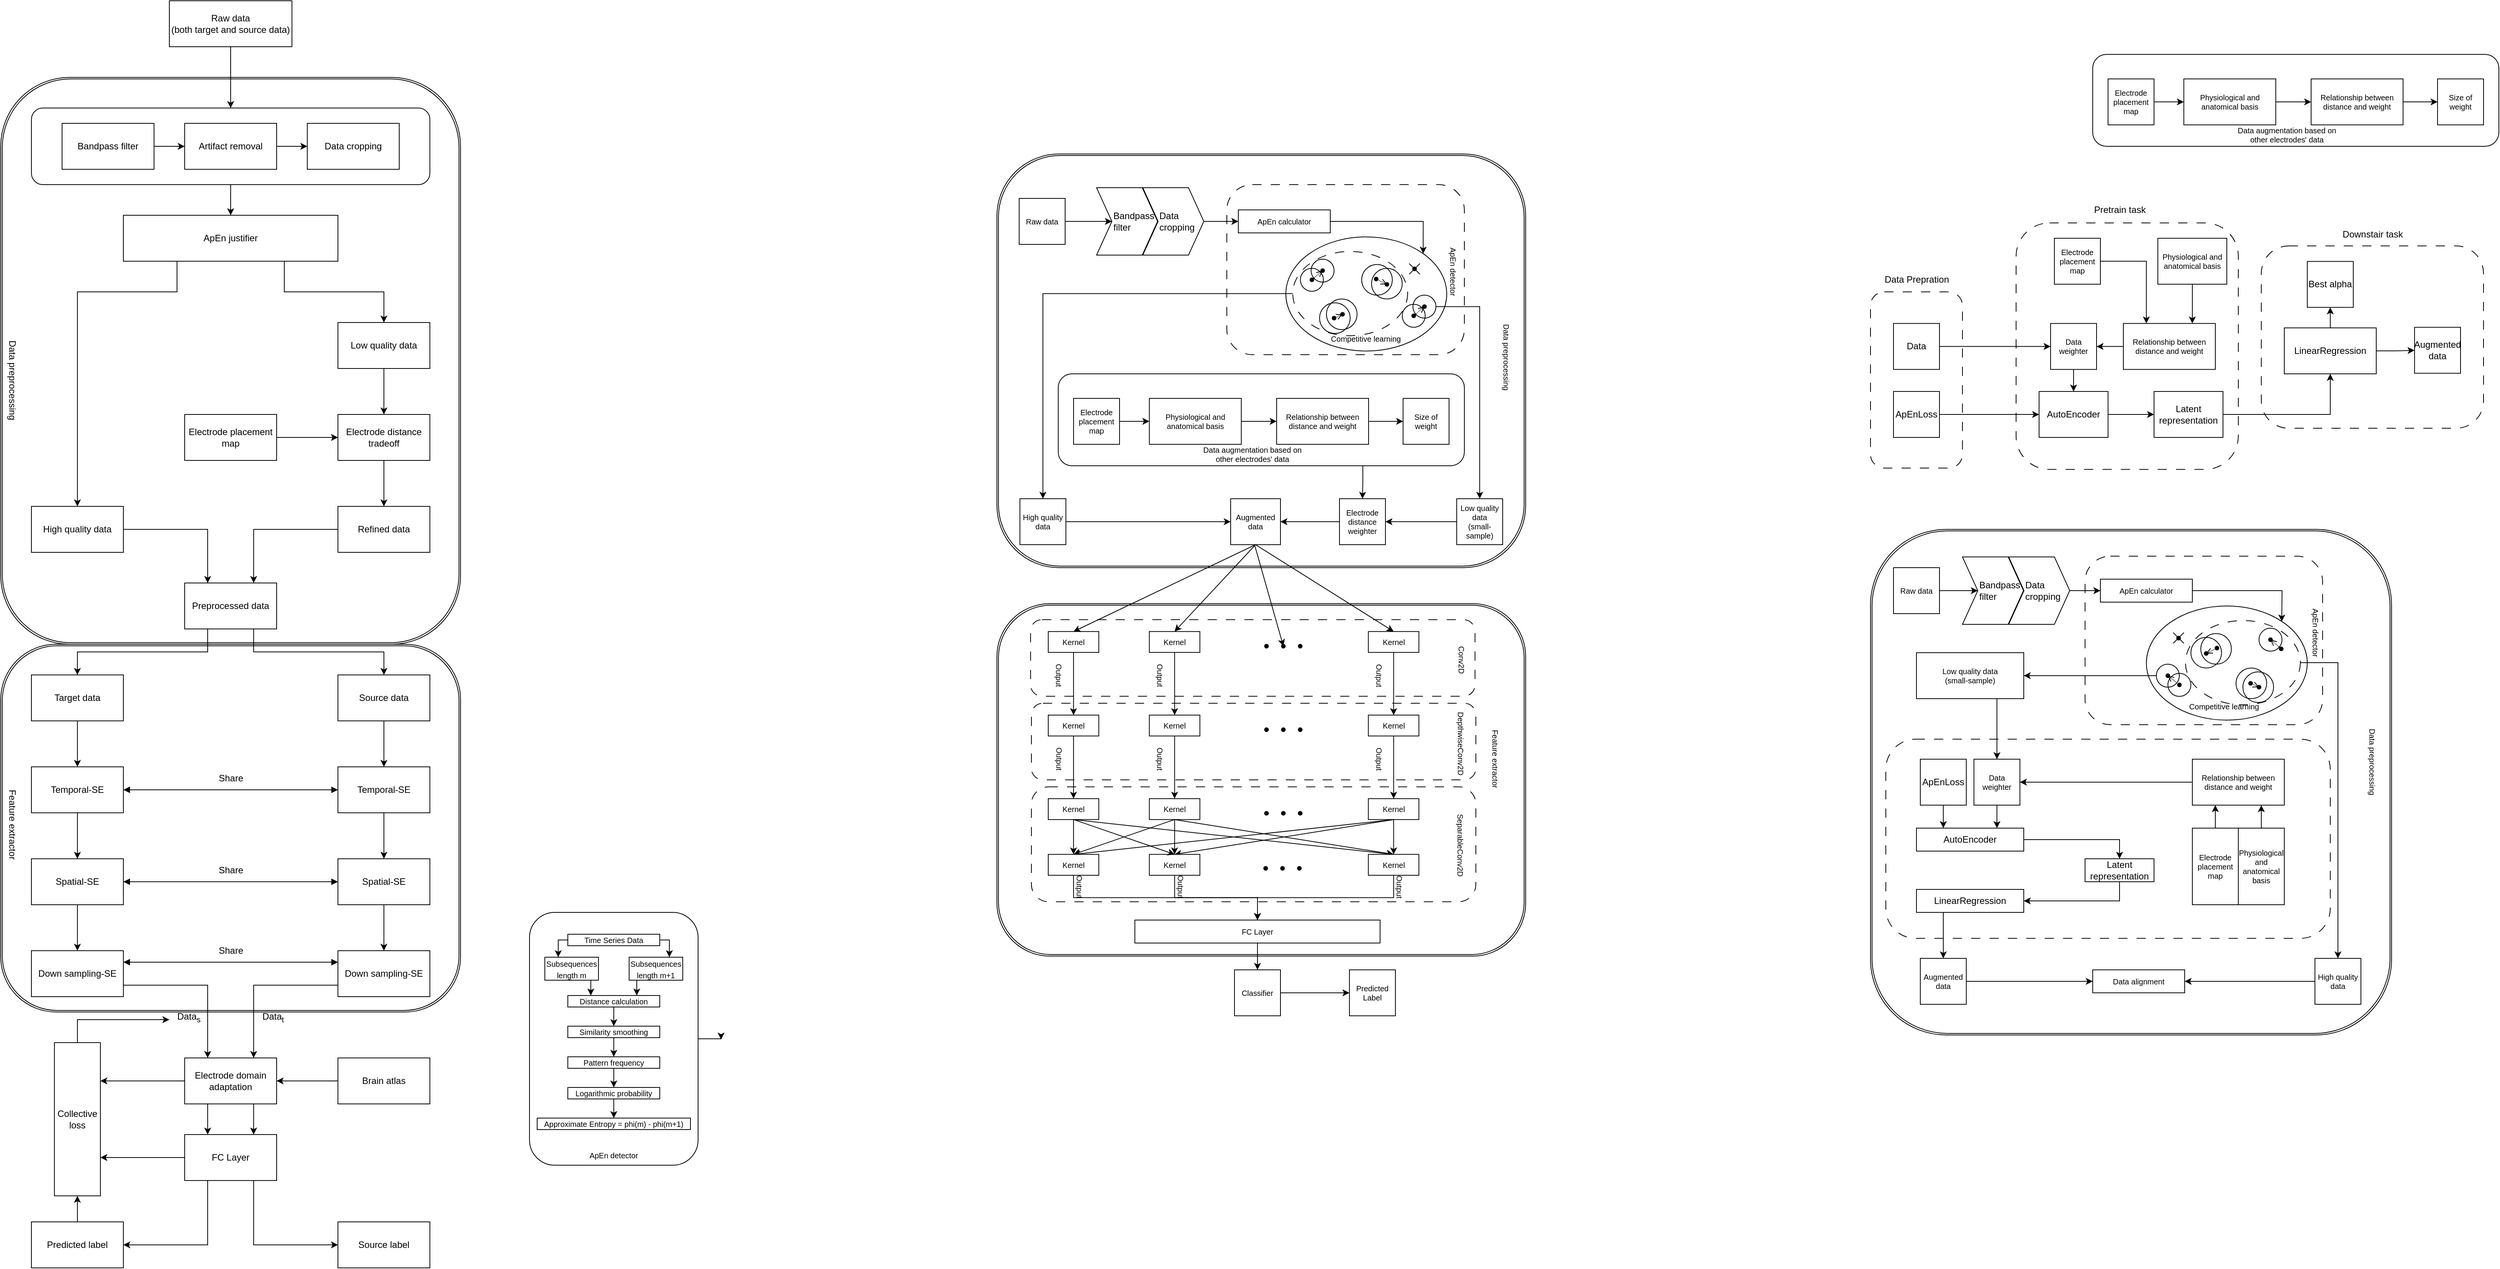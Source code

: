 <mxfile version="26.2.12">
  <diagram name="第 1 页" id="pvQhF8AryuaIjtNejtY6">
    <mxGraphModel dx="1503" dy="837" grid="1" gridSize="10" guides="1" tooltips="1" connect="1" arrows="1" fold="1" page="1" pageScale="1" pageWidth="1169" pageHeight="1654" math="0" shadow="0">
      <root>
        <mxCell id="0" />
        <mxCell id="1" parent="0" />
        <mxCell id="68v2hLTrzGkSt8X37CVW-189" value="" style="shape=ext;double=1;rounded=1;whiteSpace=wrap;html=1;fillColor=none;fontSize=10;container=0;" parent="1" vertex="1">
          <mxGeometry x="1420" y="200" width="690" height="540" as="geometry" />
        </mxCell>
        <mxCell id="68v2hLTrzGkSt8X37CVW-85" value="" style="shape=ext;double=1;rounded=1;whiteSpace=wrap;html=1;fillColor=none;fontSize=10;container=0;" parent="1" vertex="1">
          <mxGeometry x="1420" y="787" width="690" height="460" as="geometry" />
        </mxCell>
        <mxCell id="T4NdSgvmd6i7ijyYlSUB-66" value="" style="shape=ext;double=1;rounded=1;whiteSpace=wrap;html=1;fillColor=none;" parent="1" vertex="1">
          <mxGeometry x="120" y="100" width="600" height="740" as="geometry" />
        </mxCell>
        <mxCell id="T4NdSgvmd6i7ijyYlSUB-71" value="" style="shape=ext;double=1;rounded=1;whiteSpace=wrap;html=1;fillColor=none;" parent="1" vertex="1">
          <mxGeometry x="120" y="840" width="600" height="480" as="geometry" />
        </mxCell>
        <mxCell id="T4NdSgvmd6i7ijyYlSUB-25" style="edgeStyle=orthogonalEdgeStyle;rounded=0;orthogonalLoop=1;jettySize=auto;html=1;exitX=0.5;exitY=1;exitDx=0;exitDy=0;entryX=0.5;entryY=0;entryDx=0;entryDy=0;" parent="1" source="T4NdSgvmd6i7ijyYlSUB-1" target="vzksnj_4x7iH5aSXOHEv-4" edge="1">
          <mxGeometry relative="1" as="geometry" />
        </mxCell>
        <mxCell id="T4NdSgvmd6i7ijyYlSUB-1" value="Raw data&lt;div&gt;(both target and source data)&lt;/div&gt;" style="rounded=0;whiteSpace=wrap;html=1;" parent="1" vertex="1">
          <mxGeometry x="340" width="160" height="60" as="geometry" />
        </mxCell>
        <mxCell id="T4NdSgvmd6i7ijyYlSUB-29" style="edgeStyle=orthogonalEdgeStyle;rounded=0;orthogonalLoop=1;jettySize=auto;html=1;entryX=0.5;entryY=0;entryDx=0;entryDy=0;" parent="1" source="T4NdSgvmd6i7ijyYlSUB-2" target="T4NdSgvmd6i7ijyYlSUB-4" edge="1">
          <mxGeometry relative="1" as="geometry">
            <Array as="points">
              <mxPoint x="350" y="380" />
              <mxPoint x="220" y="380" />
            </Array>
          </mxGeometry>
        </mxCell>
        <mxCell id="T4NdSgvmd6i7ijyYlSUB-30" style="edgeStyle=orthogonalEdgeStyle;rounded=0;orthogonalLoop=1;jettySize=auto;html=1;entryX=0.5;entryY=0;entryDx=0;entryDy=0;" parent="1" source="T4NdSgvmd6i7ijyYlSUB-2" target="T4NdSgvmd6i7ijyYlSUB-3" edge="1">
          <mxGeometry relative="1" as="geometry">
            <Array as="points">
              <mxPoint x="490" y="380" />
              <mxPoint x="620" y="380" />
            </Array>
          </mxGeometry>
        </mxCell>
        <mxCell id="T4NdSgvmd6i7ijyYlSUB-2" value="ApEn justifier" style="rounded=0;whiteSpace=wrap;html=1;" parent="1" vertex="1">
          <mxGeometry x="280" y="280" width="280" height="60" as="geometry" />
        </mxCell>
        <mxCell id="T4NdSgvmd6i7ijyYlSUB-31" style="edgeStyle=orthogonalEdgeStyle;rounded=0;orthogonalLoop=1;jettySize=auto;html=1;" parent="1" source="T4NdSgvmd6i7ijyYlSUB-3" target="T4NdSgvmd6i7ijyYlSUB-8" edge="1">
          <mxGeometry relative="1" as="geometry" />
        </mxCell>
        <mxCell id="T4NdSgvmd6i7ijyYlSUB-3" value="Low quality data" style="rounded=0;whiteSpace=wrap;html=1;" parent="1" vertex="1">
          <mxGeometry x="560" y="420" width="120" height="60" as="geometry" />
        </mxCell>
        <mxCell id="T4NdSgvmd6i7ijyYlSUB-34" style="edgeStyle=orthogonalEdgeStyle;rounded=0;orthogonalLoop=1;jettySize=auto;html=1;entryX=0.25;entryY=0;entryDx=0;entryDy=0;" parent="1" source="T4NdSgvmd6i7ijyYlSUB-4" target="T4NdSgvmd6i7ijyYlSUB-10" edge="1">
          <mxGeometry relative="1" as="geometry">
            <Array as="points">
              <mxPoint x="220" y="690" />
              <mxPoint x="390" y="690" />
            </Array>
          </mxGeometry>
        </mxCell>
        <mxCell id="T4NdSgvmd6i7ijyYlSUB-4" value="High quality data" style="rounded=0;whiteSpace=wrap;html=1;" parent="1" vertex="1">
          <mxGeometry x="160" y="660" width="120" height="60" as="geometry" />
        </mxCell>
        <mxCell id="T4NdSgvmd6i7ijyYlSUB-26" style="edgeStyle=orthogonalEdgeStyle;rounded=0;orthogonalLoop=1;jettySize=auto;html=1;entryX=0;entryY=0.5;entryDx=0;entryDy=0;" parent="1" source="T4NdSgvmd6i7ijyYlSUB-5" target="T4NdSgvmd6i7ijyYlSUB-6" edge="1">
          <mxGeometry relative="1" as="geometry" />
        </mxCell>
        <mxCell id="T4NdSgvmd6i7ijyYlSUB-5" value="Bandpass filter" style="rounded=0;whiteSpace=wrap;html=1;" parent="1" vertex="1">
          <mxGeometry x="200" y="160" width="120" height="60" as="geometry" />
        </mxCell>
        <mxCell id="T4NdSgvmd6i7ijyYlSUB-27" style="edgeStyle=orthogonalEdgeStyle;rounded=0;orthogonalLoop=1;jettySize=auto;html=1;entryX=0;entryY=0.5;entryDx=0;entryDy=0;" parent="1" source="T4NdSgvmd6i7ijyYlSUB-6" target="T4NdSgvmd6i7ijyYlSUB-7" edge="1">
          <mxGeometry relative="1" as="geometry" />
        </mxCell>
        <mxCell id="T4NdSgvmd6i7ijyYlSUB-6" value="Artifact removal" style="rounded=0;whiteSpace=wrap;html=1;" parent="1" vertex="1">
          <mxGeometry x="360" y="160" width="120" height="60" as="geometry" />
        </mxCell>
        <mxCell id="T4NdSgvmd6i7ijyYlSUB-7" value="Data cropping" style="rounded=0;whiteSpace=wrap;html=1;" parent="1" vertex="1">
          <mxGeometry x="520" y="160" width="120" height="60" as="geometry" />
        </mxCell>
        <mxCell id="T4NdSgvmd6i7ijyYlSUB-32" style="edgeStyle=orthogonalEdgeStyle;rounded=0;orthogonalLoop=1;jettySize=auto;html=1;entryX=0.5;entryY=0;entryDx=0;entryDy=0;" parent="1" source="T4NdSgvmd6i7ijyYlSUB-8" target="T4NdSgvmd6i7ijyYlSUB-9" edge="1">
          <mxGeometry relative="1" as="geometry" />
        </mxCell>
        <mxCell id="T4NdSgvmd6i7ijyYlSUB-8" value="Electrode distance tradeoff" style="rounded=0;whiteSpace=wrap;html=1;" parent="1" vertex="1">
          <mxGeometry x="560" y="540" width="120" height="60" as="geometry" />
        </mxCell>
        <mxCell id="T4NdSgvmd6i7ijyYlSUB-33" style="edgeStyle=orthogonalEdgeStyle;rounded=0;orthogonalLoop=1;jettySize=auto;html=1;entryX=0.75;entryY=0;entryDx=0;entryDy=0;" parent="1" source="T4NdSgvmd6i7ijyYlSUB-9" target="T4NdSgvmd6i7ijyYlSUB-10" edge="1">
          <mxGeometry relative="1" as="geometry" />
        </mxCell>
        <mxCell id="T4NdSgvmd6i7ijyYlSUB-9" value="Refined data" style="rounded=0;whiteSpace=wrap;html=1;" parent="1" vertex="1">
          <mxGeometry x="560" y="660" width="120" height="60" as="geometry" />
        </mxCell>
        <mxCell id="T4NdSgvmd6i7ijyYlSUB-35" style="edgeStyle=orthogonalEdgeStyle;rounded=0;orthogonalLoop=1;jettySize=auto;html=1;exitX=0.25;exitY=1;exitDx=0;exitDy=0;entryX=0.5;entryY=0;entryDx=0;entryDy=0;" parent="1" source="T4NdSgvmd6i7ijyYlSUB-10" target="T4NdSgvmd6i7ijyYlSUB-12" edge="1">
          <mxGeometry relative="1" as="geometry" />
        </mxCell>
        <mxCell id="T4NdSgvmd6i7ijyYlSUB-36" style="edgeStyle=orthogonalEdgeStyle;rounded=0;orthogonalLoop=1;jettySize=auto;html=1;exitX=0.75;exitY=1;exitDx=0;exitDy=0;entryX=0.5;entryY=0;entryDx=0;entryDy=0;" parent="1" source="T4NdSgvmd6i7ijyYlSUB-10" target="T4NdSgvmd6i7ijyYlSUB-11" edge="1">
          <mxGeometry relative="1" as="geometry" />
        </mxCell>
        <mxCell id="T4NdSgvmd6i7ijyYlSUB-10" value="Preprocessed data" style="rounded=0;whiteSpace=wrap;html=1;" parent="1" vertex="1">
          <mxGeometry x="360" y="760" width="120" height="60" as="geometry" />
        </mxCell>
        <mxCell id="T4NdSgvmd6i7ijyYlSUB-38" style="edgeStyle=orthogonalEdgeStyle;rounded=0;orthogonalLoop=1;jettySize=auto;html=1;entryX=0.5;entryY=0;entryDx=0;entryDy=0;" parent="1" source="T4NdSgvmd6i7ijyYlSUB-11" target="T4NdSgvmd6i7ijyYlSUB-13" edge="1">
          <mxGeometry relative="1" as="geometry" />
        </mxCell>
        <mxCell id="T4NdSgvmd6i7ijyYlSUB-11" value="Source data" style="rounded=0;whiteSpace=wrap;html=1;" parent="1" vertex="1">
          <mxGeometry x="560" y="880" width="120" height="60" as="geometry" />
        </mxCell>
        <mxCell id="T4NdSgvmd6i7ijyYlSUB-37" style="edgeStyle=orthogonalEdgeStyle;rounded=0;orthogonalLoop=1;jettySize=auto;html=1;entryX=0.5;entryY=0;entryDx=0;entryDy=0;" parent="1" source="T4NdSgvmd6i7ijyYlSUB-12" target="T4NdSgvmd6i7ijyYlSUB-14" edge="1">
          <mxGeometry relative="1" as="geometry" />
        </mxCell>
        <mxCell id="T4NdSgvmd6i7ijyYlSUB-12" value="Target data" style="rounded=0;whiteSpace=wrap;html=1;" parent="1" vertex="1">
          <mxGeometry x="160" y="880" width="120" height="60" as="geometry" />
        </mxCell>
        <mxCell id="T4NdSgvmd6i7ijyYlSUB-40" style="edgeStyle=orthogonalEdgeStyle;rounded=0;orthogonalLoop=1;jettySize=auto;html=1;entryX=0.5;entryY=0;entryDx=0;entryDy=0;" parent="1" source="T4NdSgvmd6i7ijyYlSUB-13" target="T4NdSgvmd6i7ijyYlSUB-15" edge="1">
          <mxGeometry relative="1" as="geometry" />
        </mxCell>
        <mxCell id="T4NdSgvmd6i7ijyYlSUB-13" value="Temporal-SE" style="rounded=0;whiteSpace=wrap;html=1;" parent="1" vertex="1">
          <mxGeometry x="560" y="1000" width="120" height="60" as="geometry" />
        </mxCell>
        <mxCell id="T4NdSgvmd6i7ijyYlSUB-39" style="edgeStyle=orthogonalEdgeStyle;rounded=0;orthogonalLoop=1;jettySize=auto;html=1;entryX=0.5;entryY=0;entryDx=0;entryDy=0;" parent="1" source="T4NdSgvmd6i7ijyYlSUB-14" target="T4NdSgvmd6i7ijyYlSUB-16" edge="1">
          <mxGeometry relative="1" as="geometry" />
        </mxCell>
        <mxCell id="T4NdSgvmd6i7ijyYlSUB-14" value="Temporal-SE" style="rounded=0;whiteSpace=wrap;html=1;" parent="1" vertex="1">
          <mxGeometry x="160" y="1000" width="120" height="60" as="geometry" />
        </mxCell>
        <mxCell id="T4NdSgvmd6i7ijyYlSUB-42" style="edgeStyle=orthogonalEdgeStyle;rounded=0;orthogonalLoop=1;jettySize=auto;html=1;entryX=0.5;entryY=0;entryDx=0;entryDy=0;" parent="1" source="T4NdSgvmd6i7ijyYlSUB-15" target="T4NdSgvmd6i7ijyYlSUB-17" edge="1">
          <mxGeometry relative="1" as="geometry" />
        </mxCell>
        <mxCell id="T4NdSgvmd6i7ijyYlSUB-15" value="Spatial-SE" style="rounded=0;whiteSpace=wrap;html=1;" parent="1" vertex="1">
          <mxGeometry x="560" y="1120" width="120" height="60" as="geometry" />
        </mxCell>
        <mxCell id="T4NdSgvmd6i7ijyYlSUB-41" style="edgeStyle=orthogonalEdgeStyle;rounded=0;orthogonalLoop=1;jettySize=auto;html=1;entryX=0.5;entryY=0;entryDx=0;entryDy=0;" parent="1" source="T4NdSgvmd6i7ijyYlSUB-16" target="T4NdSgvmd6i7ijyYlSUB-18" edge="1">
          <mxGeometry relative="1" as="geometry" />
        </mxCell>
        <mxCell id="T4NdSgvmd6i7ijyYlSUB-16" value="Spatial-SE" style="rounded=0;whiteSpace=wrap;html=1;" parent="1" vertex="1">
          <mxGeometry x="160" y="1120" width="120" height="60" as="geometry" />
        </mxCell>
        <mxCell id="T4NdSgvmd6i7ijyYlSUB-44" style="edgeStyle=orthogonalEdgeStyle;rounded=0;orthogonalLoop=1;jettySize=auto;html=1;entryX=0.75;entryY=0;entryDx=0;entryDy=0;exitX=0;exitY=0.75;exitDx=0;exitDy=0;" parent="1" source="T4NdSgvmd6i7ijyYlSUB-17" target="T4NdSgvmd6i7ijyYlSUB-19" edge="1">
          <mxGeometry relative="1" as="geometry" />
        </mxCell>
        <mxCell id="T4NdSgvmd6i7ijyYlSUB-17" value="Down sampling-SE" style="rounded=0;whiteSpace=wrap;html=1;" parent="1" vertex="1">
          <mxGeometry x="560" y="1240" width="120" height="60" as="geometry" />
        </mxCell>
        <mxCell id="T4NdSgvmd6i7ijyYlSUB-43" style="edgeStyle=orthogonalEdgeStyle;rounded=0;orthogonalLoop=1;jettySize=auto;html=1;entryX=0.25;entryY=0;entryDx=0;entryDy=0;exitX=1;exitY=0.75;exitDx=0;exitDy=0;" parent="1" source="T4NdSgvmd6i7ijyYlSUB-18" target="T4NdSgvmd6i7ijyYlSUB-19" edge="1">
          <mxGeometry relative="1" as="geometry" />
        </mxCell>
        <mxCell id="T4NdSgvmd6i7ijyYlSUB-18" value="Down sampling-SE" style="rounded=0;whiteSpace=wrap;html=1;" parent="1" vertex="1">
          <mxGeometry x="160" y="1240" width="120" height="60" as="geometry" />
        </mxCell>
        <mxCell id="T4NdSgvmd6i7ijyYlSUB-45" style="edgeStyle=orthogonalEdgeStyle;rounded=0;orthogonalLoop=1;jettySize=auto;html=1;exitX=0.25;exitY=1;exitDx=0;exitDy=0;entryX=0.25;entryY=0;entryDx=0;entryDy=0;" parent="1" source="T4NdSgvmd6i7ijyYlSUB-19" target="T4NdSgvmd6i7ijyYlSUB-20" edge="1">
          <mxGeometry relative="1" as="geometry" />
        </mxCell>
        <mxCell id="T4NdSgvmd6i7ijyYlSUB-46" style="edgeStyle=orthogonalEdgeStyle;rounded=0;orthogonalLoop=1;jettySize=auto;html=1;exitX=0.75;exitY=1;exitDx=0;exitDy=0;entryX=0.75;entryY=0;entryDx=0;entryDy=0;" parent="1" source="T4NdSgvmd6i7ijyYlSUB-19" target="T4NdSgvmd6i7ijyYlSUB-20" edge="1">
          <mxGeometry relative="1" as="geometry" />
        </mxCell>
        <mxCell id="T4NdSgvmd6i7ijyYlSUB-51" style="edgeStyle=orthogonalEdgeStyle;rounded=0;orthogonalLoop=1;jettySize=auto;html=1;entryX=0.25;entryY=0;entryDx=0;entryDy=0;" parent="1" source="T4NdSgvmd6i7ijyYlSUB-19" target="T4NdSgvmd6i7ijyYlSUB-21" edge="1">
          <mxGeometry relative="1" as="geometry" />
        </mxCell>
        <mxCell id="T4NdSgvmd6i7ijyYlSUB-19" value="Electrode domain adaptation" style="rounded=0;whiteSpace=wrap;html=1;" parent="1" vertex="1">
          <mxGeometry x="360" y="1380" width="120" height="60" as="geometry" />
        </mxCell>
        <mxCell id="T4NdSgvmd6i7ijyYlSUB-47" style="edgeStyle=orthogonalEdgeStyle;rounded=0;orthogonalLoop=1;jettySize=auto;html=1;exitX=0.25;exitY=1;exitDx=0;exitDy=0;entryX=1;entryY=0.5;entryDx=0;entryDy=0;" parent="1" source="T4NdSgvmd6i7ijyYlSUB-20" target="T4NdSgvmd6i7ijyYlSUB-23" edge="1">
          <mxGeometry relative="1" as="geometry" />
        </mxCell>
        <mxCell id="T4NdSgvmd6i7ijyYlSUB-48" style="edgeStyle=orthogonalEdgeStyle;rounded=0;orthogonalLoop=1;jettySize=auto;html=1;exitX=0.75;exitY=1;exitDx=0;exitDy=0;entryX=0;entryY=0.5;entryDx=0;entryDy=0;" parent="1" source="T4NdSgvmd6i7ijyYlSUB-20" target="T4NdSgvmd6i7ijyYlSUB-22" edge="1">
          <mxGeometry relative="1" as="geometry" />
        </mxCell>
        <mxCell id="T4NdSgvmd6i7ijyYlSUB-50" style="edgeStyle=orthogonalEdgeStyle;rounded=0;orthogonalLoop=1;jettySize=auto;html=1;entryX=0.75;entryY=0;entryDx=0;entryDy=0;" parent="1" source="T4NdSgvmd6i7ijyYlSUB-20" target="T4NdSgvmd6i7ijyYlSUB-21" edge="1">
          <mxGeometry relative="1" as="geometry" />
        </mxCell>
        <mxCell id="T4NdSgvmd6i7ijyYlSUB-20" value="FC Layer" style="rounded=0;whiteSpace=wrap;html=1;" parent="1" vertex="1">
          <mxGeometry x="360" y="1480" width="120" height="60" as="geometry" />
        </mxCell>
        <mxCell id="T4NdSgvmd6i7ijyYlSUB-55" style="edgeStyle=orthogonalEdgeStyle;rounded=0;orthogonalLoop=1;jettySize=auto;html=1;" parent="1" source="T4NdSgvmd6i7ijyYlSUB-21" target="T4NdSgvmd6i7ijyYlSUB-53" edge="1">
          <mxGeometry relative="1" as="geometry">
            <Array as="points">
              <mxPoint x="220" y="1330" />
              <mxPoint x="365" y="1330" />
            </Array>
          </mxGeometry>
        </mxCell>
        <mxCell id="T4NdSgvmd6i7ijyYlSUB-21" value="Collective loss" style="rounded=0;whiteSpace=wrap;html=1;direction=south;" parent="1" vertex="1">
          <mxGeometry x="190" y="1360" width="60" height="200" as="geometry" />
        </mxCell>
        <mxCell id="T4NdSgvmd6i7ijyYlSUB-22" value="Source label" style="rounded=0;whiteSpace=wrap;html=1;" parent="1" vertex="1">
          <mxGeometry x="560" y="1594" width="120" height="60" as="geometry" />
        </mxCell>
        <mxCell id="T4NdSgvmd6i7ijyYlSUB-49" style="edgeStyle=orthogonalEdgeStyle;rounded=0;orthogonalLoop=1;jettySize=auto;html=1;exitX=0.5;exitY=0;exitDx=0;exitDy=0;entryX=1;entryY=0.5;entryDx=0;entryDy=0;" parent="1" source="T4NdSgvmd6i7ijyYlSUB-23" target="T4NdSgvmd6i7ijyYlSUB-21" edge="1">
          <mxGeometry relative="1" as="geometry" />
        </mxCell>
        <mxCell id="T4NdSgvmd6i7ijyYlSUB-23" value="Predicted label" style="rounded=0;whiteSpace=wrap;html=1;" parent="1" vertex="1">
          <mxGeometry x="160" y="1594" width="120" height="60" as="geometry" />
        </mxCell>
        <mxCell id="T4NdSgvmd6i7ijyYlSUB-53" value="&lt;sub&gt;&lt;span style=&quot;font-size: 12px;&quot;&gt;Data&lt;sub&gt;s&lt;/sub&gt;&lt;/span&gt;&lt;/sub&gt;" style="text;html=1;align=center;verticalAlign=middle;resizable=0;points=[];autosize=1;strokeColor=none;fillColor=none;" parent="1" vertex="1">
          <mxGeometry x="340" y="1310" width="50" height="30" as="geometry" />
        </mxCell>
        <mxCell id="T4NdSgvmd6i7ijyYlSUB-54" value="&lt;sub&gt;&lt;span style=&quot;font-size: 12px;&quot;&gt;Data&lt;sub&gt;t&lt;/sub&gt;&lt;/span&gt;&lt;/sub&gt;" style="text;html=1;align=center;verticalAlign=middle;resizable=0;points=[];autosize=1;strokeColor=none;fillColor=none;" parent="1" vertex="1">
          <mxGeometry x="450" y="1310" width="50" height="30" as="geometry" />
        </mxCell>
        <mxCell id="T4NdSgvmd6i7ijyYlSUB-58" value="" style="endArrow=block;startArrow=block;endFill=1;startFill=1;html=1;rounded=0;entryX=0;entryY=0.25;entryDx=0;entryDy=0;exitX=1;exitY=0.25;exitDx=0;exitDy=0;" parent="1" source="T4NdSgvmd6i7ijyYlSUB-18" target="T4NdSgvmd6i7ijyYlSUB-17" edge="1">
          <mxGeometry width="160" relative="1" as="geometry">
            <mxPoint x="280" y="1262" as="sourcePoint" />
            <mxPoint x="560" y="1262" as="targetPoint" />
          </mxGeometry>
        </mxCell>
        <mxCell id="T4NdSgvmd6i7ijyYlSUB-59" value="" style="endArrow=block;startArrow=block;endFill=1;startFill=1;html=1;rounded=0;exitX=1;exitY=0.5;exitDx=0;exitDy=0;entryX=0;entryY=0.5;entryDx=0;entryDy=0;" parent="1" source="T4NdSgvmd6i7ijyYlSUB-14" target="T4NdSgvmd6i7ijyYlSUB-13" edge="1">
          <mxGeometry width="160" relative="1" as="geometry">
            <mxPoint x="300" y="1040" as="sourcePoint" />
            <mxPoint x="530" y="1060" as="targetPoint" />
          </mxGeometry>
        </mxCell>
        <mxCell id="T4NdSgvmd6i7ijyYlSUB-60" value="" style="endArrow=block;startArrow=block;endFill=1;startFill=1;html=1;rounded=0;entryX=0;entryY=0.5;entryDx=0;entryDy=0;exitX=1;exitY=0.5;exitDx=0;exitDy=0;" parent="1" source="T4NdSgvmd6i7ijyYlSUB-16" target="T4NdSgvmd6i7ijyYlSUB-15" edge="1">
          <mxGeometry width="160" relative="1" as="geometry">
            <mxPoint x="300" y="930" as="sourcePoint" />
            <mxPoint x="580" y="930" as="targetPoint" />
          </mxGeometry>
        </mxCell>
        <mxCell id="T4NdSgvmd6i7ijyYlSUB-62" value="Share" style="text;html=1;align=center;verticalAlign=middle;resizable=0;points=[];autosize=1;strokeColor=none;fillColor=none;" parent="1" vertex="1">
          <mxGeometry x="390" y="1225" width="60" height="30" as="geometry" />
        </mxCell>
        <mxCell id="T4NdSgvmd6i7ijyYlSUB-63" value="Share" style="text;html=1;align=center;verticalAlign=middle;resizable=0;points=[];autosize=1;strokeColor=none;fillColor=none;" parent="1" vertex="1">
          <mxGeometry x="390" y="1000" width="60" height="30" as="geometry" />
        </mxCell>
        <mxCell id="T4NdSgvmd6i7ijyYlSUB-64" value="Share" style="text;html=1;align=center;verticalAlign=middle;resizable=0;points=[];autosize=1;strokeColor=none;fillColor=none;" parent="1" vertex="1">
          <mxGeometry x="390" y="1120" width="60" height="30" as="geometry" />
        </mxCell>
        <mxCell id="T4NdSgvmd6i7ijyYlSUB-67" value="Data preprocessing" style="text;html=1;align=center;verticalAlign=middle;resizable=0;points=[];autosize=1;strokeColor=none;fillColor=none;rotation=90;" parent="1" vertex="1">
          <mxGeometry x="70" y="480" width="130" height="30" as="geometry" />
        </mxCell>
        <mxCell id="T4NdSgvmd6i7ijyYlSUB-70" value="Feature extractor" style="text;html=1;align=center;verticalAlign=middle;resizable=0;points=[];autosize=1;strokeColor=none;fillColor=none;rotation=90;" parent="1" vertex="1">
          <mxGeometry x="80" y="1060" width="110" height="30" as="geometry" />
        </mxCell>
        <mxCell id="vzksnj_4x7iH5aSXOHEv-5" style="edgeStyle=orthogonalEdgeStyle;rounded=0;orthogonalLoop=1;jettySize=auto;html=1;entryX=0.5;entryY=0;entryDx=0;entryDy=0;" parent="1" source="vzksnj_4x7iH5aSXOHEv-4" target="T4NdSgvmd6i7ijyYlSUB-2" edge="1">
          <mxGeometry relative="1" as="geometry" />
        </mxCell>
        <mxCell id="vzksnj_4x7iH5aSXOHEv-4" value="" style="rounded=1;whiteSpace=wrap;html=1;fillColor=none;" parent="1" vertex="1">
          <mxGeometry x="160" y="140" width="520" height="100" as="geometry" />
        </mxCell>
        <mxCell id="vzksnj_4x7iH5aSXOHEv-7" style="edgeStyle=orthogonalEdgeStyle;rounded=0;orthogonalLoop=1;jettySize=auto;html=1;entryX=0;entryY=0.5;entryDx=0;entryDy=0;" parent="1" source="vzksnj_4x7iH5aSXOHEv-6" target="T4NdSgvmd6i7ijyYlSUB-8" edge="1">
          <mxGeometry relative="1" as="geometry" />
        </mxCell>
        <mxCell id="vzksnj_4x7iH5aSXOHEv-6" value="Electrode placement map" style="rounded=0;whiteSpace=wrap;html=1;" parent="1" vertex="1">
          <mxGeometry x="360" y="540" width="120" height="60" as="geometry" />
        </mxCell>
        <mxCell id="vzksnj_4x7iH5aSXOHEv-10" style="edgeStyle=orthogonalEdgeStyle;rounded=0;orthogonalLoop=1;jettySize=auto;html=1;" parent="1" source="vzksnj_4x7iH5aSXOHEv-9" target="T4NdSgvmd6i7ijyYlSUB-19" edge="1">
          <mxGeometry relative="1" as="geometry" />
        </mxCell>
        <mxCell id="vzksnj_4x7iH5aSXOHEv-9" value="Brain atlas" style="rounded=0;whiteSpace=wrap;html=1;" parent="1" vertex="1">
          <mxGeometry x="560" y="1380" width="120" height="60" as="geometry" />
        </mxCell>
        <mxCell id="68v2hLTrzGkSt8X37CVW-5" style="edgeStyle=orthogonalEdgeStyle;rounded=0;orthogonalLoop=1;jettySize=auto;html=1;exitX=1;exitY=0.5;exitDx=0;exitDy=0;entryX=0;entryY=0.5;entryDx=0;entryDy=0;fontSize=10;" parent="1" source="68v2hLTrzGkSt8X37CVW-24" edge="1">
          <mxGeometry relative="1" as="geometry">
            <mxPoint x="1020" y="1366" as="sourcePoint" />
            <mxPoint x="1060.0" y="1356.0" as="targetPoint" />
          </mxGeometry>
        </mxCell>
        <mxCell id="68v2hLTrzGkSt8X37CVW-24" value="" style="rounded=1;whiteSpace=wrap;html=1;fillColor=none;container=0;" parent="1" vertex="1">
          <mxGeometry x="810" y="1190" width="220" height="330" as="geometry" />
        </mxCell>
        <mxCell id="68v2hLTrzGkSt8X37CVW-32" value="&lt;div align=&quot;center&quot;&gt;&lt;font style=&quot;font-size: 10px;&quot;&gt;ApEn detector&lt;/font&gt;&lt;/div&gt;" style="text;whiteSpace=wrap;html=1;align=center;container=0;" parent="1" vertex="1">
          <mxGeometry x="880" y="1492.5" width="80" height="27.5" as="geometry" />
        </mxCell>
        <mxCell id="68v2hLTrzGkSt8X37CVW-43" style="edgeStyle=orthogonalEdgeStyle;rounded=0;orthogonalLoop=1;jettySize=auto;html=1;exitX=0;exitY=0.5;exitDx=0;exitDy=0;entryX=0.25;entryY=0;entryDx=0;entryDy=0;" parent="1" source="68v2hLTrzGkSt8X37CVW-45" target="68v2hLTrzGkSt8X37CVW-47" edge="1">
          <mxGeometry relative="1" as="geometry" />
        </mxCell>
        <mxCell id="68v2hLTrzGkSt8X37CVW-44" style="edgeStyle=orthogonalEdgeStyle;rounded=0;orthogonalLoop=1;jettySize=auto;html=1;exitX=1;exitY=0.5;exitDx=0;exitDy=0;entryX=0.75;entryY=0;entryDx=0;entryDy=0;" parent="1" source="68v2hLTrzGkSt8X37CVW-45" target="68v2hLTrzGkSt8X37CVW-53" edge="1">
          <mxGeometry relative="1" as="geometry" />
        </mxCell>
        <mxCell id="68v2hLTrzGkSt8X37CVW-45" value="&lt;div&gt;&lt;font style=&quot;font-size: 10px;&quot;&gt;Time Series Data&lt;/font&gt;&lt;/div&gt;" style="rounded=0;whiteSpace=wrap;html=1;fillColor=none;container=0;" parent="1" vertex="1">
          <mxGeometry x="860" y="1218.5" width="120" height="15" as="geometry" />
        </mxCell>
        <mxCell id="68v2hLTrzGkSt8X37CVW-46" style="edgeStyle=orthogonalEdgeStyle;rounded=0;orthogonalLoop=1;jettySize=auto;html=1;exitX=0.75;exitY=1;exitDx=0;exitDy=0;entryX=0.25;entryY=0;entryDx=0;entryDy=0;" parent="1" source="68v2hLTrzGkSt8X37CVW-47" target="68v2hLTrzGkSt8X37CVW-49" edge="1">
          <mxGeometry relative="1" as="geometry" />
        </mxCell>
        <mxCell id="68v2hLTrzGkSt8X37CVW-47" value="&lt;div&gt;&lt;div&gt;&lt;font style=&quot;font-size: 10px;&quot;&gt;Subsequences&lt;/font&gt;&lt;/div&gt;&lt;div&gt;&lt;font style=&quot;font-size: 10px;&quot;&gt;length m&lt;/font&gt;&lt;/div&gt;&lt;/div&gt;" style="rounded=0;whiteSpace=wrap;html=1;fillColor=none;container=0;" parent="1" vertex="1">
          <mxGeometry x="830" y="1248.5" width="70" height="30" as="geometry" />
        </mxCell>
        <mxCell id="68v2hLTrzGkSt8X37CVW-48" value="" style="edgeStyle=orthogonalEdgeStyle;rounded=0;orthogonalLoop=1;jettySize=auto;html=1;" parent="1" source="68v2hLTrzGkSt8X37CVW-49" target="68v2hLTrzGkSt8X37CVW-51" edge="1">
          <mxGeometry relative="1" as="geometry" />
        </mxCell>
        <mxCell id="68v2hLTrzGkSt8X37CVW-49" value="&lt;div&gt;&lt;div&gt;&lt;div&gt;&lt;font style=&quot;font-size: 10px;&quot;&gt;Distance calculation&lt;/font&gt;&lt;/div&gt;&lt;/div&gt;&lt;/div&gt;" style="rounded=0;whiteSpace=wrap;html=1;fillColor=none;container=0;" parent="1" vertex="1">
          <mxGeometry x="860" y="1298.5" width="120" height="15" as="geometry" />
        </mxCell>
        <mxCell id="68v2hLTrzGkSt8X37CVW-50" value="" style="edgeStyle=orthogonalEdgeStyle;rounded=0;orthogonalLoop=1;jettySize=auto;html=1;" parent="1" source="68v2hLTrzGkSt8X37CVW-51" target="68v2hLTrzGkSt8X37CVW-55" edge="1">
          <mxGeometry relative="1" as="geometry" />
        </mxCell>
        <mxCell id="68v2hLTrzGkSt8X37CVW-51" value="&lt;div&gt;&lt;div&gt;&lt;div&gt;&lt;font style=&quot;font-size: 10px;&quot;&gt;Similarity smoothing&lt;/font&gt;&lt;/div&gt;&lt;/div&gt;&lt;/div&gt;" style="rounded=0;whiteSpace=wrap;html=1;fillColor=none;container=0;" parent="1" vertex="1">
          <mxGeometry x="860" y="1338.5" width="120" height="15" as="geometry" />
        </mxCell>
        <mxCell id="68v2hLTrzGkSt8X37CVW-52" style="edgeStyle=orthogonalEdgeStyle;rounded=0;orthogonalLoop=1;jettySize=auto;html=1;exitX=0.25;exitY=1;exitDx=0;exitDy=0;entryX=0.75;entryY=0;entryDx=0;entryDy=0;" parent="1" source="68v2hLTrzGkSt8X37CVW-53" target="68v2hLTrzGkSt8X37CVW-49" edge="1">
          <mxGeometry relative="1" as="geometry" />
        </mxCell>
        <mxCell id="68v2hLTrzGkSt8X37CVW-53" value="&lt;div&gt;&lt;div&gt;&lt;font style=&quot;font-size: 10px;&quot;&gt;Subsequences&lt;/font&gt;&lt;/div&gt;&lt;div&gt;&lt;font style=&quot;font-size: 10px;&quot;&gt;length m+1&lt;/font&gt;&lt;/div&gt;&lt;/div&gt;" style="rounded=0;whiteSpace=wrap;html=1;fillColor=none;container=0;" parent="1" vertex="1">
          <mxGeometry x="940" y="1248.5" width="70" height="30" as="geometry" />
        </mxCell>
        <mxCell id="68v2hLTrzGkSt8X37CVW-54" value="" style="edgeStyle=orthogonalEdgeStyle;rounded=0;orthogonalLoop=1;jettySize=auto;html=1;" parent="1" source="68v2hLTrzGkSt8X37CVW-55" target="68v2hLTrzGkSt8X37CVW-57" edge="1">
          <mxGeometry relative="1" as="geometry" />
        </mxCell>
        <mxCell id="68v2hLTrzGkSt8X37CVW-55" value="&lt;div&gt;&lt;div&gt;&lt;div&gt;&lt;div&gt;&lt;font style=&quot;font-size: 10px;&quot;&gt;Pattern frequency&lt;/font&gt;&lt;/div&gt;&lt;/div&gt;&lt;/div&gt;&lt;/div&gt;" style="rounded=0;whiteSpace=wrap;html=1;fillColor=none;container=0;" parent="1" vertex="1">
          <mxGeometry x="860" y="1378.5" width="120" height="15" as="geometry" />
        </mxCell>
        <mxCell id="68v2hLTrzGkSt8X37CVW-56" value="" style="edgeStyle=orthogonalEdgeStyle;rounded=0;orthogonalLoop=1;jettySize=auto;html=1;" parent="1" source="68v2hLTrzGkSt8X37CVW-57" target="68v2hLTrzGkSt8X37CVW-58" edge="1">
          <mxGeometry relative="1" as="geometry" />
        </mxCell>
        <mxCell id="68v2hLTrzGkSt8X37CVW-57" value="&lt;div&gt;&lt;div&gt;&lt;div&gt;&lt;div&gt;&lt;font style=&quot;font-size: 10px;&quot;&gt;Logarithmic probability&lt;/font&gt;&lt;/div&gt;&lt;/div&gt;&lt;/div&gt;&lt;/div&gt;" style="rounded=0;whiteSpace=wrap;html=1;fillColor=none;container=0;" parent="1" vertex="1">
          <mxGeometry x="860" y="1418.5" width="120" height="15" as="geometry" />
        </mxCell>
        <mxCell id="68v2hLTrzGkSt8X37CVW-58" value="&lt;div&gt;&lt;font style=&quot;font-size: 10px;&quot;&gt;Approximate Entropy = &lt;span data-immersive-translate-walked=&quot;bc8327e2-fcfe-4aba-acab-a4d93a7c4a7b&quot; class=&quot;text-sm px-1 rounded-sm !font-mono bg-sunset/10 text-rust dark:bg-dawn/10 dark:text-dawn&quot;&gt;phi(m)&lt;/span&gt; - &lt;span data-immersive-translate-walked=&quot;bc8327e2-fcfe-4aba-acab-a4d93a7c4a7b&quot; class=&quot;text-sm px-1 rounded-sm !font-mono bg-sunset/10 text-rust dark:bg-dawn/10 dark:text-dawn&quot;&gt;phi(m+1)&lt;/span&gt;&lt;/font&gt;&lt;/div&gt;" style="rounded=0;whiteSpace=wrap;html=1;fillColor=none;container=0;" parent="1" vertex="1">
          <mxGeometry x="820" y="1458.5" width="200" height="15" as="geometry" />
        </mxCell>
        <mxCell id="68v2hLTrzGkSt8X37CVW-158" value="" style="rounded=1;whiteSpace=wrap;html=1;fillColor=none;container=0;dashed=1;dashPattern=12 12;" parent="1" vertex="1">
          <mxGeometry x="1720" y="240" width="310" height="222" as="geometry" />
        </mxCell>
        <mxCell id="68v2hLTrzGkSt8X37CVW-60" style="rounded=0;orthogonalLoop=1;jettySize=auto;html=1;exitX=0.5;exitY=1;exitDx=0;exitDy=0;fontSize=10;edgeStyle=orthogonalEdgeStyle;" parent="1" source="68v2hLTrzGkSt8X37CVW-110" target="68v2hLTrzGkSt8X37CVW-77" edge="1">
          <mxGeometry relative="1" as="geometry">
            <mxPoint x="1754.077" y="1207" as="targetPoint" />
          </mxGeometry>
        </mxCell>
        <mxCell id="68v2hLTrzGkSt8X37CVW-61" style="rounded=0;orthogonalLoop=1;jettySize=auto;html=1;exitX=0.5;exitY=1;exitDx=0;exitDy=0;fontSize=10;edgeStyle=orthogonalEdgeStyle;" parent="1" source="68v2hLTrzGkSt8X37CVW-111" target="68v2hLTrzGkSt8X37CVW-77" edge="1">
          <mxGeometry relative="1" as="geometry">
            <mxPoint x="1754.077" y="1207" as="targetPoint" />
          </mxGeometry>
        </mxCell>
        <mxCell id="68v2hLTrzGkSt8X37CVW-62" style="rounded=0;orthogonalLoop=1;jettySize=auto;html=1;exitX=0.5;exitY=1;exitDx=0;exitDy=0;fontSize=10;edgeStyle=orthogonalEdgeStyle;" parent="1" source="68v2hLTrzGkSt8X37CVW-112" target="68v2hLTrzGkSt8X37CVW-77" edge="1">
          <mxGeometry relative="1" as="geometry">
            <mxPoint x="1754.077" y="1207" as="targetPoint" />
          </mxGeometry>
        </mxCell>
        <mxCell id="68v2hLTrzGkSt8X37CVW-66" style="edgeStyle=orthogonalEdgeStyle;rounded=0;orthogonalLoop=1;jettySize=auto;html=1;fontSize=10;" parent="1" source="68v2hLTrzGkSt8X37CVW-68" target="68v2hLTrzGkSt8X37CVW-71" edge="1">
          <mxGeometry relative="1" as="geometry" />
        </mxCell>
        <mxCell id="68v2hLTrzGkSt8X37CVW-67" style="edgeStyle=orthogonalEdgeStyle;rounded=0;orthogonalLoop=1;jettySize=auto;html=1;" parent="1" source="68v2hLTrzGkSt8X37CVW-77" target="68v2hLTrzGkSt8X37CVW-68" edge="1">
          <mxGeometry relative="1" as="geometry" />
        </mxCell>
        <mxCell id="68v2hLTrzGkSt8X37CVW-68" value="&lt;font&gt;Classifier&lt;/font&gt;" style="rounded=0;whiteSpace=wrap;html=1;fontSize=10;container=0;" parent="1" vertex="1">
          <mxGeometry x="1730" y="1265" width="60" height="60" as="geometry" />
        </mxCell>
        <mxCell id="68v2hLTrzGkSt8X37CVW-71" value="Predicted&lt;div&gt;Label&lt;/div&gt;" style="rounded=0;whiteSpace=wrap;html=1;fontSize=10;container=0;" parent="1" vertex="1">
          <mxGeometry x="1880" y="1265" width="60" height="60" as="geometry" />
        </mxCell>
        <mxCell id="68v2hLTrzGkSt8X37CVW-77" value="FC Layer" style="rounded=0;whiteSpace=wrap;html=1;fontSize=10;container=0;" parent="1" vertex="1">
          <mxGeometry x="1600" y="1200" width="320" height="30" as="geometry" />
        </mxCell>
        <mxCell id="68v2hLTrzGkSt8X37CVW-38" style="rounded=0;orthogonalLoop=1;jettySize=auto;html=1;exitX=0.5;exitY=1;exitDx=0;exitDy=0;entryX=0.5;entryY=0;entryDx=0;entryDy=0;fontSize=10;" parent="1" source="68v2hLTrzGkSt8X37CVW-9" target="68v2hLTrzGkSt8X37CVW-88" edge="1">
          <mxGeometry relative="1" as="geometry">
            <mxPoint x="1754" y="767" as="sourcePoint" />
          </mxGeometry>
        </mxCell>
        <mxCell id="68v2hLTrzGkSt8X37CVW-37" style="rounded=0;orthogonalLoop=1;jettySize=auto;html=1;exitX=0.5;exitY=1;exitDx=0;exitDy=0;entryX=0.5;entryY=0;entryDx=0;entryDy=0;fontSize=10;" parent="1" source="68v2hLTrzGkSt8X37CVW-9" target="68v2hLTrzGkSt8X37CVW-94" edge="1">
          <mxGeometry relative="1" as="geometry">
            <mxPoint x="1754" y="767" as="sourcePoint" />
          </mxGeometry>
        </mxCell>
        <mxCell id="68v2hLTrzGkSt8X37CVW-35" style="rounded=0;orthogonalLoop=1;jettySize=auto;html=1;exitX=0.5;exitY=1;exitDx=0;exitDy=0;entryX=0.5;entryY=0;entryDx=0;entryDy=0;fontSize=10;" parent="1" source="68v2hLTrzGkSt8X37CVW-9" target="68v2hLTrzGkSt8X37CVW-95" edge="1">
          <mxGeometry relative="1" as="geometry">
            <mxPoint x="1754" y="767" as="sourcePoint" />
          </mxGeometry>
        </mxCell>
        <mxCell id="68v2hLTrzGkSt8X37CVW-36" style="rounded=0;orthogonalLoop=1;jettySize=auto;html=1;exitX=0.48;exitY=1.002;exitDx=0;exitDy=0;entryX=0.523;entryY=-0.011;entryDx=0;entryDy=0;entryPerimeter=0;fontSize=10;exitPerimeter=0;" parent="1" source="68v2hLTrzGkSt8X37CVW-9" target="68v2hLTrzGkSt8X37CVW-127" edge="1">
          <mxGeometry relative="1" as="geometry">
            <mxPoint x="1754" y="767" as="sourcePoint" />
          </mxGeometry>
        </mxCell>
        <mxCell id="68v2hLTrzGkSt8X37CVW-7" value="High quality data" style="rounded=0;whiteSpace=wrap;html=1;fontSize=10;container=0;fillColor=none;aspect=fixed;" parent="1" vertex="1">
          <mxGeometry x="1450" y="650" width="60" height="60" as="geometry" />
        </mxCell>
        <mxCell id="68v2hLTrzGkSt8X37CVW-9" value="Augmented data" style="rounded=0;whiteSpace=wrap;html=1;fontSize=10;container=0;fillColor=none;" parent="1" vertex="1">
          <mxGeometry x="1725" y="650" width="65" height="60" as="geometry" />
        </mxCell>
        <mxCell id="68v2hLTrzGkSt8X37CVW-17" style="edgeStyle=orthogonalEdgeStyle;rounded=0;orthogonalLoop=1;jettySize=auto;html=1;exitX=0.75;exitY=1;exitDx=0;exitDy=0;" parent="1" source="68v2hLTrzGkSt8X37CVW-18" target="68v2hLTrzGkSt8X37CVW-26" edge="1">
          <mxGeometry relative="1" as="geometry" />
        </mxCell>
        <mxCell id="68v2hLTrzGkSt8X37CVW-25" value="&lt;div&gt;Low quality data&lt;/div&gt;&lt;div&gt;(small-sample)&lt;/div&gt;" style="rounded=0;whiteSpace=wrap;html=1;fontSize=10;container=0;fillColor=none;aspect=fixed;" parent="1" vertex="1">
          <mxGeometry x="2020" y="650" width="60" height="60" as="geometry" />
        </mxCell>
        <mxCell id="68v2hLTrzGkSt8X37CVW-26" value="Electrode distance weighter" style="rounded=0;whiteSpace=wrap;html=1;fontSize=10;container=0;fillColor=none;" parent="1" vertex="1">
          <mxGeometry x="1867" y="650" width="60" height="60" as="geometry" />
        </mxCell>
        <mxCell id="68v2hLTrzGkSt8X37CVW-29" style="edgeStyle=orthogonalEdgeStyle;rounded=0;orthogonalLoop=1;jettySize=auto;html=1;fontSize=10;entryX=1;entryY=0.5;entryDx=0;entryDy=0;" parent="1" source="68v2hLTrzGkSt8X37CVW-25" target="68v2hLTrzGkSt8X37CVW-26" edge="1">
          <mxGeometry relative="1" as="geometry" />
        </mxCell>
        <mxCell id="68v2hLTrzGkSt8X37CVW-30" style="edgeStyle=orthogonalEdgeStyle;rounded=0;orthogonalLoop=1;jettySize=auto;html=1;fontSize=10;entryX=1;entryY=0.5;entryDx=0;entryDy=0;" parent="1" source="68v2hLTrzGkSt8X37CVW-26" target="68v2hLTrzGkSt8X37CVW-9" edge="1">
          <mxGeometry relative="1" as="geometry" />
        </mxCell>
        <mxCell id="DW2b4gs_Y9G-pgy9xu3x-36" style="edgeStyle=orthogonalEdgeStyle;rounded=0;orthogonalLoop=1;jettySize=auto;html=1;entryX=0;entryY=0.5;entryDx=0;entryDy=0;" edge="1" parent="1" source="68v2hLTrzGkSt8X37CVW-33" target="DW2b4gs_Y9G-pgy9xu3x-32">
          <mxGeometry relative="1" as="geometry" />
        </mxCell>
        <mxCell id="68v2hLTrzGkSt8X37CVW-33" value="Raw data" style="rounded=0;whiteSpace=wrap;html=1;fontSize=10;container=0;fillColor=none;" parent="1" vertex="1">
          <mxGeometry x="1449" y="258" width="60" height="60" as="geometry" />
        </mxCell>
        <mxCell id="68v2hLTrzGkSt8X37CVW-59" value="Data preprocessing" style="text;html=1;align=center;verticalAlign=middle;resizable=0;points=[];autosize=1;strokeColor=none;fillColor=none;rotation=90;fontSize=10;container=0;" parent="1" vertex="1">
          <mxGeometry x="2030" y="450" width="110" height="30" as="geometry" />
        </mxCell>
        <mxCell id="68v2hLTrzGkSt8X37CVW-153" value="&lt;font style=&quot;font-size: 10px;&quot;&gt;ApEn calculator&lt;/font&gt;" style="rounded=0;whiteSpace=wrap;html=1;fillColor=none;container=0;" parent="1" vertex="1">
          <mxGeometry x="1735" y="273" width="120" height="30" as="geometry" />
        </mxCell>
        <mxCell id="68v2hLTrzGkSt8X37CVW-155" value="" style="rounded=0;orthogonalLoop=1;jettySize=auto;html=1;edgeStyle=orthogonalEdgeStyle;entryX=0;entryY=0.5;entryDx=0;entryDy=0;" parent="1" source="68v2hLTrzGkSt8X37CVW-7" target="68v2hLTrzGkSt8X37CVW-9" edge="1">
          <mxGeometry relative="1" as="geometry">
            <mxPoint x="1920" y="582" as="sourcePoint" />
            <mxPoint x="2850" y="797" as="targetPoint" />
          </mxGeometry>
        </mxCell>
        <mxCell id="68v2hLTrzGkSt8X37CVW-160" value="" style="edgeStyle=orthogonalEdgeStyle;rounded=0;orthogonalLoop=1;jettySize=auto;html=1;entryX=1;entryY=0;entryDx=0;entryDy=0;exitX=1;exitY=0.5;exitDx=0;exitDy=0;" parent="1" source="68v2hLTrzGkSt8X37CVW-153" target="DW2b4gs_Y9G-pgy9xu3x-23" edge="1">
          <mxGeometry relative="1" as="geometry">
            <mxPoint x="1913" y="372.25" as="sourcePoint" />
            <mxPoint x="1841" y="262.25" as="targetPoint" />
          </mxGeometry>
        </mxCell>
        <mxCell id="68v2hLTrzGkSt8X37CVW-242" value="&lt;div align=&quot;center&quot;&gt;&lt;font style=&quot;font-size: 10px;&quot;&gt;ApEn detector&lt;/font&gt;&lt;/div&gt;" style="text;whiteSpace=wrap;html=1;align=center;container=0;rotation=90;" parent="1" vertex="1">
          <mxGeometry x="1976.16" y="340" width="80" height="27.5" as="geometry" />
        </mxCell>
        <mxCell id="68v2hLTrzGkSt8X37CVW-18" value="" style="rounded=1;whiteSpace=wrap;html=1;fillColor=none;fontSize=10;container=0;" parent="1" vertex="1">
          <mxGeometry x="1500" y="487" width="530" height="120" as="geometry" />
        </mxCell>
        <mxCell id="68v2hLTrzGkSt8X37CVW-11" style="edgeStyle=orthogonalEdgeStyle;rounded=0;orthogonalLoop=1;jettySize=auto;html=1;fontSize=10;" parent="1" source="68v2hLTrzGkSt8X37CVW-12" target="68v2hLTrzGkSt8X37CVW-20" edge="1">
          <mxGeometry relative="1" as="geometry" />
        </mxCell>
        <mxCell id="68v2hLTrzGkSt8X37CVW-12" value="Electrode placement map" style="rounded=0;whiteSpace=wrap;html=1;fontSize=10;container=0;fillColor=none;" parent="1" vertex="1">
          <mxGeometry x="1520" y="519" width="60" height="60" as="geometry" />
        </mxCell>
        <mxCell id="68v2hLTrzGkSt8X37CVW-19" value="" style="edgeStyle=orthogonalEdgeStyle;rounded=0;orthogonalLoop=1;jettySize=auto;html=1;fontSize=10;" parent="1" source="68v2hLTrzGkSt8X37CVW-20" target="68v2hLTrzGkSt8X37CVW-22" edge="1">
          <mxGeometry relative="1" as="geometry" />
        </mxCell>
        <mxCell id="68v2hLTrzGkSt8X37CVW-20" value="Physiological and anatomical basis" style="whiteSpace=wrap;html=1;fillColor=none;strokeWidth=1;fontSize=10;container=0;" parent="1" vertex="1">
          <mxGeometry x="1618.89" y="519" width="120" height="60" as="geometry" />
        </mxCell>
        <mxCell id="68v2hLTrzGkSt8X37CVW-21" value="" style="edgeStyle=orthogonalEdgeStyle;rounded=0;orthogonalLoop=1;jettySize=auto;html=1;fontSize=10;" parent="1" source="68v2hLTrzGkSt8X37CVW-22" target="68v2hLTrzGkSt8X37CVW-23" edge="1">
          <mxGeometry relative="1" as="geometry" />
        </mxCell>
        <mxCell id="68v2hLTrzGkSt8X37CVW-22" value="Relationship between distance and weight" style="whiteSpace=wrap;html=1;fillColor=none;strokeWidth=1;fontSize=10;container=0;" parent="1" vertex="1">
          <mxGeometry x="1785" y="519" width="120" height="60" as="geometry" />
        </mxCell>
        <mxCell id="68v2hLTrzGkSt8X37CVW-23" value="Size of weight" style="whiteSpace=wrap;html=1;fillColor=none;strokeWidth=1;fontSize=10;container=0;" parent="1" vertex="1">
          <mxGeometry x="1950" y="519" width="60" height="60" as="geometry" />
        </mxCell>
        <mxCell id="68v2hLTrzGkSt8X37CVW-14" value="&lt;div&gt;Data augmentation based on&lt;/div&gt;&lt;div&gt;other electrodes&#39; data&lt;/div&gt;" style="text;html=1;align=center;verticalAlign=middle;resizable=0;points=[];autosize=1;strokeColor=none;fillColor=none;rotation=0;fontSize=10;container=0;" parent="1" vertex="1">
          <mxGeometry x="1678" y="572" width="150" height="40" as="geometry" />
        </mxCell>
        <mxCell id="68v2hLTrzGkSt8X37CVW-82" value="" style="rounded=1;whiteSpace=wrap;html=1;fillColor=none;dashed=1;dashPattern=12 12;container=0;" parent="1" vertex="1">
          <mxGeometry x="1464.99" y="917" width="580" height="100" as="geometry" />
        </mxCell>
        <mxCell id="68v2hLTrzGkSt8X37CVW-83" value="" style="rounded=1;whiteSpace=wrap;html=1;fillColor=none;dashed=1;dashPattern=12 12;container=0;" parent="1" vertex="1">
          <mxGeometry x="1463.89" y="807.91" width="580" height="100" as="geometry" />
        </mxCell>
        <mxCell id="68v2hLTrzGkSt8X37CVW-84" value="" style="rounded=1;whiteSpace=wrap;html=1;fillColor=none;dashed=1;dashPattern=12 12;container=0;" parent="1" vertex="1">
          <mxGeometry x="1464.99" y="1026.09" width="580" height="150" as="geometry" />
        </mxCell>
        <mxCell id="68v2hLTrzGkSt8X37CVW-86" style="edgeStyle=orthogonalEdgeStyle;rounded=0;orthogonalLoop=1;jettySize=auto;html=1;entryX=0.5;entryY=0;entryDx=0;entryDy=0;exitX=0.5;exitY=1;exitDx=0;exitDy=0;fontSize=10;" parent="1" source="68v2hLTrzGkSt8X37CVW-95" target="68v2hLTrzGkSt8X37CVW-99" edge="1">
          <mxGeometry relative="1" as="geometry">
            <mxPoint x="1948.674" y="877.909" as="sourcePoint" />
            <mxPoint x="1948.674" y="932.455" as="targetPoint" />
          </mxGeometry>
        </mxCell>
        <mxCell id="68v2hLTrzGkSt8X37CVW-87" style="edgeStyle=orthogonalEdgeStyle;rounded=0;orthogonalLoop=1;jettySize=auto;html=1;entryX=0.5;entryY=0;entryDx=0;entryDy=0;fontSize=10;" parent="1" source="68v2hLTrzGkSt8X37CVW-88" target="68v2hLTrzGkSt8X37CVW-96" edge="1">
          <mxGeometry relative="1" as="geometry">
            <mxPoint x="1508.957" y="932.455" as="targetPoint" />
          </mxGeometry>
        </mxCell>
        <mxCell id="68v2hLTrzGkSt8X37CVW-88" value="Kernel" style="rounded=0;whiteSpace=wrap;html=1;fontSize=10;container=0;" parent="1" vertex="1">
          <mxGeometry x="1486.972" y="823.364" width="65.957" height="27.273" as="geometry" />
        </mxCell>
        <mxCell id="68v2hLTrzGkSt8X37CVW-89" style="edgeStyle=orthogonalEdgeStyle;rounded=0;orthogonalLoop=1;jettySize=auto;html=1;entryX=0.5;entryY=0;entryDx=0;entryDy=0;exitX=0.5;exitY=1;exitDx=0;exitDy=0;fontSize=10;" parent="1" source="68v2hLTrzGkSt8X37CVW-99" target="68v2hLTrzGkSt8X37CVW-109" edge="1">
          <mxGeometry relative="1" as="geometry">
            <mxPoint x="1948.674" y="987" as="sourcePoint" />
            <mxPoint x="1948.674" y="1041.545" as="targetPoint" />
          </mxGeometry>
        </mxCell>
        <mxCell id="68v2hLTrzGkSt8X37CVW-90" style="edgeStyle=orthogonalEdgeStyle;rounded=0;orthogonalLoop=1;jettySize=auto;html=1;entryX=0.5;entryY=0;entryDx=0;entryDy=0;exitX=0.5;exitY=1;exitDx=0;exitDy=0;fontSize=10;" parent="1" source="68v2hLTrzGkSt8X37CVW-96" target="68v2hLTrzGkSt8X37CVW-101" edge="1">
          <mxGeometry relative="1" as="geometry">
            <mxPoint x="1508.957" y="987" as="sourcePoint" />
            <mxPoint x="1508.957" y="1041.545" as="targetPoint" />
          </mxGeometry>
        </mxCell>
        <mxCell id="68v2hLTrzGkSt8X37CVW-91" style="edgeStyle=orthogonalEdgeStyle;rounded=0;orthogonalLoop=1;jettySize=auto;html=1;entryX=0.5;entryY=0;entryDx=0;entryDy=0;exitX=0.5;exitY=1;exitDx=0;exitDy=0;fontSize=10;" parent="1" source="68v2hLTrzGkSt8X37CVW-101" target="68v2hLTrzGkSt8X37CVW-110" edge="1">
          <mxGeometry relative="1" as="geometry">
            <mxPoint x="1508.957" y="1096.091" as="sourcePoint" />
            <mxPoint x="1508.957" y="1150.636" as="targetPoint" />
          </mxGeometry>
        </mxCell>
        <mxCell id="68v2hLTrzGkSt8X37CVW-92" value="Feature extractor" style="text;html=1;align=center;verticalAlign=middle;resizable=0;points=[];autosize=1;strokeColor=none;fillColor=none;rotation=90;fontSize=10;container=0;" parent="1" vertex="1">
          <mxGeometry x="2019.996" y="974.274" width="100" height="30" as="geometry" />
        </mxCell>
        <mxCell id="68v2hLTrzGkSt8X37CVW-93" style="edgeStyle=orthogonalEdgeStyle;rounded=0;orthogonalLoop=1;jettySize=auto;html=1;entryX=0.5;entryY=0;entryDx=0;entryDy=0;fontSize=10;" parent="1" source="68v2hLTrzGkSt8X37CVW-94" target="68v2hLTrzGkSt8X37CVW-98" edge="1">
          <mxGeometry relative="1" as="geometry" />
        </mxCell>
        <mxCell id="68v2hLTrzGkSt8X37CVW-94" value="Kernel" style="rounded=0;whiteSpace=wrap;html=1;fontSize=10;container=0;" parent="1" vertex="1">
          <mxGeometry x="1618.887" y="823.364" width="65.957" height="27.273" as="geometry" />
        </mxCell>
        <mxCell id="68v2hLTrzGkSt8X37CVW-95" value="Kernel" style="rounded=0;whiteSpace=wrap;html=1;fontSize=10;container=0;" parent="1" vertex="1">
          <mxGeometry x="1904.702" y="823.364" width="65.957" height="27.273" as="geometry" />
        </mxCell>
        <mxCell id="68v2hLTrzGkSt8X37CVW-96" value="Kernel" style="rounded=0;whiteSpace=wrap;html=1;fontSize=10;container=0;" parent="1" vertex="1">
          <mxGeometry x="1486.972" y="932.455" width="65.957" height="27.273" as="geometry" />
        </mxCell>
        <mxCell id="68v2hLTrzGkSt8X37CVW-97" style="edgeStyle=orthogonalEdgeStyle;rounded=0;orthogonalLoop=1;jettySize=auto;html=1;entryX=0.5;entryY=0;entryDx=0;entryDy=0;fontSize=10;" parent="1" source="68v2hLTrzGkSt8X37CVW-98" target="68v2hLTrzGkSt8X37CVW-105" edge="1">
          <mxGeometry relative="1" as="geometry" />
        </mxCell>
        <mxCell id="68v2hLTrzGkSt8X37CVW-98" value="Kernel" style="rounded=0;whiteSpace=wrap;html=1;fontSize=10;container=0;" parent="1" vertex="1">
          <mxGeometry x="1618.887" y="932.455" width="65.957" height="27.273" as="geometry" />
        </mxCell>
        <mxCell id="68v2hLTrzGkSt8X37CVW-99" value="Kernel" style="rounded=0;whiteSpace=wrap;html=1;fontSize=10;container=0;" parent="1" vertex="1">
          <mxGeometry x="1904.702" y="932.455" width="65.957" height="27.273" as="geometry" />
        </mxCell>
        <mxCell id="68v2hLTrzGkSt8X37CVW-100" style="rounded=0;orthogonalLoop=1;jettySize=auto;html=1;exitX=0.5;exitY=1;exitDx=0;exitDy=0;entryX=0.5;entryY=0;entryDx=0;entryDy=0;fontSize=10;" parent="1" source="68v2hLTrzGkSt8X37CVW-101" target="68v2hLTrzGkSt8X37CVW-112" edge="1">
          <mxGeometry relative="1" as="geometry" />
        </mxCell>
        <mxCell id="68v2hLTrzGkSt8X37CVW-101" value="Kernel" style="rounded=0;whiteSpace=wrap;html=1;fontSize=10;container=0;" parent="1" vertex="1">
          <mxGeometry x="1486.972" y="1041.545" width="65.957" height="27.273" as="geometry" />
        </mxCell>
        <mxCell id="68v2hLTrzGkSt8X37CVW-102" value="" style="edgeStyle=orthogonalEdgeStyle;rounded=0;orthogonalLoop=1;jettySize=auto;html=1;fontSize=10;" parent="1" source="68v2hLTrzGkSt8X37CVW-105" target="68v2hLTrzGkSt8X37CVW-111" edge="1">
          <mxGeometry relative="1" as="geometry" />
        </mxCell>
        <mxCell id="68v2hLTrzGkSt8X37CVW-103" style="rounded=0;orthogonalLoop=1;jettySize=auto;html=1;exitX=0.5;exitY=1;exitDx=0;exitDy=0;entryX=0.5;entryY=0;entryDx=0;entryDy=0;fontSize=10;" parent="1" source="68v2hLTrzGkSt8X37CVW-105" target="68v2hLTrzGkSt8X37CVW-112" edge="1">
          <mxGeometry relative="1" as="geometry" />
        </mxCell>
        <mxCell id="68v2hLTrzGkSt8X37CVW-104" style="rounded=0;orthogonalLoop=1;jettySize=auto;html=1;exitX=0.5;exitY=1;exitDx=0;exitDy=0;entryX=0.5;entryY=0;entryDx=0;entryDy=0;fontSize=10;" parent="1" source="68v2hLTrzGkSt8X37CVW-105" target="68v2hLTrzGkSt8X37CVW-110" edge="1">
          <mxGeometry relative="1" as="geometry" />
        </mxCell>
        <mxCell id="68v2hLTrzGkSt8X37CVW-105" value="Kernel" style="rounded=0;whiteSpace=wrap;html=1;fontSize=10;container=0;" parent="1" vertex="1">
          <mxGeometry x="1618.887" y="1041.545" width="65.957" height="27.273" as="geometry" />
        </mxCell>
        <mxCell id="68v2hLTrzGkSt8X37CVW-106" value="" style="edgeStyle=orthogonalEdgeStyle;rounded=0;orthogonalLoop=1;jettySize=auto;html=1;fontSize=10;" parent="1" source="68v2hLTrzGkSt8X37CVW-109" target="68v2hLTrzGkSt8X37CVW-112" edge="1">
          <mxGeometry relative="1" as="geometry" />
        </mxCell>
        <mxCell id="68v2hLTrzGkSt8X37CVW-107" style="rounded=0;orthogonalLoop=1;jettySize=auto;html=1;exitX=0.5;exitY=1;exitDx=0;exitDy=0;entryX=0.5;entryY=0;entryDx=0;entryDy=0;fontSize=10;" parent="1" source="68v2hLTrzGkSt8X37CVW-109" target="68v2hLTrzGkSt8X37CVW-111" edge="1">
          <mxGeometry relative="1" as="geometry" />
        </mxCell>
        <mxCell id="68v2hLTrzGkSt8X37CVW-108" style="rounded=0;orthogonalLoop=1;jettySize=auto;html=1;exitX=0.5;exitY=1;exitDx=0;exitDy=0;entryX=0.5;entryY=0;entryDx=0;entryDy=0;fontSize=10;" parent="1" source="68v2hLTrzGkSt8X37CVW-109" target="68v2hLTrzGkSt8X37CVW-110" edge="1">
          <mxGeometry relative="1" as="geometry" />
        </mxCell>
        <mxCell id="68v2hLTrzGkSt8X37CVW-109" value="Kernel" style="rounded=0;whiteSpace=wrap;html=1;fontSize=10;container=0;" parent="1" vertex="1">
          <mxGeometry x="1904.702" y="1041.545" width="65.957" height="27.273" as="geometry" />
        </mxCell>
        <mxCell id="68v2hLTrzGkSt8X37CVW-110" value="Kernel" style="rounded=0;whiteSpace=wrap;html=1;fontSize=10;container=0;" parent="1" vertex="1">
          <mxGeometry x="1486.972" y="1114.273" width="65.957" height="27.273" as="geometry" />
        </mxCell>
        <mxCell id="68v2hLTrzGkSt8X37CVW-111" value="Kernel" style="rounded=0;whiteSpace=wrap;html=1;fontSize=10;container=0;" parent="1" vertex="1">
          <mxGeometry x="1618.887" y="1114.273" width="65.957" height="27.273" as="geometry" />
        </mxCell>
        <mxCell id="68v2hLTrzGkSt8X37CVW-112" value="Kernel" style="rounded=0;whiteSpace=wrap;html=1;fontSize=10;container=0;" parent="1" vertex="1">
          <mxGeometry x="1904.702" y="1114.273" width="65.957" height="27.273" as="geometry" />
        </mxCell>
        <mxCell id="68v2hLTrzGkSt8X37CVW-113" value="" style="endArrow=classic;html=1;rounded=0;exitX=0.5;exitY=1;exitDx=0;exitDy=0;entryX=0.5;entryY=0;entryDx=0;entryDy=0;fontSize=10;" parent="1" source="68v2hLTrzGkSt8X37CVW-101" target="68v2hLTrzGkSt8X37CVW-111" edge="1">
          <mxGeometry width="50" height="50" relative="1" as="geometry">
            <mxPoint x="1585.908" y="1087" as="sourcePoint" />
            <mxPoint x="1640.872" y="1041.545" as="targetPoint" />
          </mxGeometry>
        </mxCell>
        <mxCell id="68v2hLTrzGkSt8X37CVW-114" value="Output" style="text;html=1;align=center;verticalAlign=middle;resizable=0;points=[];autosize=1;strokeColor=none;fillColor=none;rotation=90;fontSize=10;container=0;" parent="1" vertex="1">
          <mxGeometry x="1475.979" y="865.182" width="50" height="30" as="geometry" />
        </mxCell>
        <mxCell id="68v2hLTrzGkSt8X37CVW-115" value="Output" style="text;html=1;align=center;verticalAlign=middle;resizable=0;points=[];autosize=1;strokeColor=none;fillColor=none;rotation=90;fontSize=10;container=0;" parent="1" vertex="1">
          <mxGeometry x="1607.894" y="865.182" width="50" height="30" as="geometry" />
        </mxCell>
        <mxCell id="68v2hLTrzGkSt8X37CVW-116" value="Output" style="text;html=1;align=center;verticalAlign=middle;resizable=0;points=[];autosize=1;strokeColor=none;fillColor=none;rotation=90;fontSize=10;container=0;" parent="1" vertex="1">
          <mxGeometry x="1893.709" y="865.182" width="50" height="30" as="geometry" />
        </mxCell>
        <mxCell id="68v2hLTrzGkSt8X37CVW-117" value="Output" style="text;html=1;align=center;verticalAlign=middle;resizable=0;points=[];autosize=1;strokeColor=none;fillColor=none;rotation=90;fontSize=10;container=0;" parent="1" vertex="1">
          <mxGeometry x="1475.979" y="974.273" width="50" height="30" as="geometry" />
        </mxCell>
        <mxCell id="68v2hLTrzGkSt8X37CVW-118" value="Output" style="text;html=1;align=center;verticalAlign=middle;resizable=0;points=[];autosize=1;strokeColor=none;fillColor=none;rotation=90;fontSize=10;container=0;" parent="1" vertex="1">
          <mxGeometry x="1607.894" y="974.273" width="50" height="30" as="geometry" />
        </mxCell>
        <mxCell id="68v2hLTrzGkSt8X37CVW-119" value="Output" style="text;html=1;align=center;verticalAlign=middle;resizable=0;points=[];autosize=1;strokeColor=none;fillColor=none;rotation=90;fontSize=10;container=0;" parent="1" vertex="1">
          <mxGeometry x="1893.709" y="974.273" width="50" height="30" as="geometry" />
        </mxCell>
        <mxCell id="68v2hLTrzGkSt8X37CVW-120" value="Output" style="text;html=1;align=center;verticalAlign=middle;resizable=0;points=[];autosize=1;strokeColor=none;fillColor=none;rotation=90;fontSize=10;container=0;" parent="1" vertex="1">
          <mxGeometry x="1503.461" y="1141.545" width="50" height="30" as="geometry" />
        </mxCell>
        <mxCell id="68v2hLTrzGkSt8X37CVW-121" value="Output" style="text;html=1;align=center;verticalAlign=middle;resizable=0;points=[];autosize=1;strokeColor=none;fillColor=none;rotation=90;fontSize=10;container=0;" parent="1" vertex="1">
          <mxGeometry x="1635.376" y="1141.545" width="50" height="30" as="geometry" />
        </mxCell>
        <mxCell id="68v2hLTrzGkSt8X37CVW-122" value="Output" style="text;html=1;align=center;verticalAlign=middle;resizable=0;points=[];autosize=1;strokeColor=none;fillColor=none;rotation=90;fontSize=10;container=0;" parent="1" vertex="1">
          <mxGeometry x="1921.191" y="1141.545" width="50" height="30" as="geometry" />
        </mxCell>
        <mxCell id="68v2hLTrzGkSt8X37CVW-123" value="Conv2D" style="text;html=1;align=center;verticalAlign=middle;resizable=0;points=[];autosize=1;strokeColor=none;fillColor=none;rotation=90;fontSize=10;container=0;" parent="1" vertex="1">
          <mxGeometry x="1996.156" y="845.185" width="60" height="30" as="geometry" />
        </mxCell>
        <mxCell id="68v2hLTrzGkSt8X37CVW-124" value="DepthwiseConv2D" style="text;html=1;align=center;verticalAlign=middle;resizable=0;points=[];autosize=1;strokeColor=none;fillColor=none;rotation=90;fontSize=10;container=0;" parent="1" vertex="1">
          <mxGeometry x="1970.004" y="954.276" width="110" height="30" as="geometry" />
        </mxCell>
        <mxCell id="68v2hLTrzGkSt8X37CVW-125" value="SeparableConv2D" style="text;html=1;align=center;verticalAlign=middle;resizable=0;points=[];autosize=1;strokeColor=none;fillColor=none;rotation=90;fontSize=10;container=0;" parent="1" vertex="1">
          <mxGeometry x="1970.004" y="1087.004" width="110" height="30" as="geometry" />
        </mxCell>
        <mxCell id="68v2hLTrzGkSt8X37CVW-126" value="" style="shape=waypoint;sketch=0;fillStyle=solid;size=6;pointerEvents=1;points=[];fillColor=none;resizable=0;rotatable=0;perimeter=centerPerimeter;snapToPoint=1;fontSize=10;container=0;" parent="1" vertex="1">
          <mxGeometry x="1761.794" y="832.455" width="20" height="20" as="geometry" />
        </mxCell>
        <mxCell id="68v2hLTrzGkSt8X37CVW-127" value="" style="shape=waypoint;sketch=0;fillStyle=solid;size=6;pointerEvents=1;points=[];fillColor=none;resizable=0;rotatable=0;perimeter=centerPerimeter;snapToPoint=1;fontSize=10;container=0;" parent="1" vertex="1">
          <mxGeometry x="1783.78" y="832.455" width="20" height="20" as="geometry" />
        </mxCell>
        <mxCell id="68v2hLTrzGkSt8X37CVW-128" value="" style="shape=waypoint;sketch=0;fillStyle=solid;size=6;pointerEvents=1;points=[];fillColor=none;resizable=0;rotatable=0;perimeter=centerPerimeter;snapToPoint=1;fontSize=10;container=0;" parent="1" vertex="1">
          <mxGeometry x="1805.766" y="832.455" width="20" height="20" as="geometry" />
        </mxCell>
        <mxCell id="68v2hLTrzGkSt8X37CVW-129" value="" style="shape=waypoint;sketch=0;fillStyle=solid;size=6;pointerEvents=1;points=[];fillColor=none;resizable=0;rotatable=0;perimeter=centerPerimeter;snapToPoint=1;fontSize=10;container=0;" parent="1" vertex="1">
          <mxGeometry x="1761.794" y="941.545" width="20" height="20" as="geometry" />
        </mxCell>
        <mxCell id="68v2hLTrzGkSt8X37CVW-130" value="" style="shape=waypoint;sketch=0;fillStyle=solid;size=6;pointerEvents=1;points=[];fillColor=none;resizable=0;rotatable=0;perimeter=centerPerimeter;snapToPoint=1;fontSize=10;container=0;" parent="1" vertex="1">
          <mxGeometry x="1783.78" y="941.545" width="20" height="20" as="geometry" />
        </mxCell>
        <mxCell id="68v2hLTrzGkSt8X37CVW-131" value="" style="shape=waypoint;sketch=0;fillStyle=solid;size=6;pointerEvents=1;points=[];fillColor=none;resizable=0;rotatable=0;perimeter=centerPerimeter;snapToPoint=1;fontSize=10;container=0;" parent="1" vertex="1">
          <mxGeometry x="1805.766" y="941.545" width="20" height="20" as="geometry" />
        </mxCell>
        <mxCell id="68v2hLTrzGkSt8X37CVW-132" value="" style="shape=waypoint;sketch=0;fillStyle=solid;size=6;pointerEvents=1;points=[];fillColor=none;resizable=0;rotatable=0;perimeter=centerPerimeter;snapToPoint=1;fontSize=10;container=0;" parent="1" vertex="1">
          <mxGeometry x="1761.794" y="1050.636" width="20" height="20" as="geometry" />
        </mxCell>
        <mxCell id="68v2hLTrzGkSt8X37CVW-133" value="" style="shape=waypoint;sketch=0;fillStyle=solid;size=6;pointerEvents=1;points=[];fillColor=none;resizable=0;rotatable=0;perimeter=centerPerimeter;snapToPoint=1;fontSize=10;container=0;" parent="1" vertex="1">
          <mxGeometry x="1783.78" y="1050.636" width="20" height="20" as="geometry" />
        </mxCell>
        <mxCell id="68v2hLTrzGkSt8X37CVW-134" value="" style="shape=waypoint;sketch=0;fillStyle=solid;size=6;pointerEvents=1;points=[];fillColor=none;resizable=0;rotatable=0;perimeter=centerPerimeter;snapToPoint=1;fontSize=10;container=0;" parent="1" vertex="1">
          <mxGeometry x="1805.766" y="1050.636" width="20" height="20" as="geometry" />
        </mxCell>
        <mxCell id="68v2hLTrzGkSt8X37CVW-135" value="" style="shape=waypoint;sketch=0;fillStyle=solid;size=6;pointerEvents=1;points=[];fillColor=none;resizable=0;rotatable=0;perimeter=centerPerimeter;snapToPoint=1;fontSize=10;container=0;" parent="1" vertex="1">
          <mxGeometry x="1760.695" y="1122.455" width="20" height="20" as="geometry" />
        </mxCell>
        <mxCell id="68v2hLTrzGkSt8X37CVW-136" value="" style="shape=waypoint;sketch=0;fillStyle=solid;size=6;pointerEvents=1;points=[];fillColor=none;resizable=0;rotatable=0;perimeter=centerPerimeter;snapToPoint=1;fontSize=10;container=0;" parent="1" vertex="1">
          <mxGeometry x="1782.681" y="1122.455" width="20" height="20" as="geometry" />
        </mxCell>
        <mxCell id="68v2hLTrzGkSt8X37CVW-137" value="" style="shape=waypoint;sketch=0;fillStyle=solid;size=6;pointerEvents=1;points=[];fillColor=none;resizable=0;rotatable=0;perimeter=centerPerimeter;snapToPoint=1;fontSize=10;container=0;" parent="1" vertex="1">
          <mxGeometry x="1804.667" y="1122.455" width="20" height="20" as="geometry" />
        </mxCell>
        <mxCell id="DW2b4gs_Y9G-pgy9xu3x-26" style="edgeStyle=orthogonalEdgeStyle;rounded=0;orthogonalLoop=1;jettySize=auto;html=1;exitX=0;exitY=0.5;exitDx=0;exitDy=0;entryX=0.5;entryY=0;entryDx=0;entryDy=0;" edge="1" parent="1" source="DW2b4gs_Y9G-pgy9xu3x-2" target="68v2hLTrzGkSt8X37CVW-7">
          <mxGeometry relative="1" as="geometry" />
        </mxCell>
        <mxCell id="DW2b4gs_Y9G-pgy9xu3x-27" style="edgeStyle=orthogonalEdgeStyle;rounded=0;orthogonalLoop=1;jettySize=auto;html=1;" edge="1" parent="1" source="DW2b4gs_Y9G-pgy9xu3x-19" target="68v2hLTrzGkSt8X37CVW-25">
          <mxGeometry relative="1" as="geometry" />
        </mxCell>
        <mxCell id="DW2b4gs_Y9G-pgy9xu3x-23" value="" style="ellipse;whiteSpace=wrap;html=1;fillColor=none;container=0;rotation=0;" vertex="1" parent="1">
          <mxGeometry x="1797" y="308.21" width="210" height="149.04" as="geometry" />
        </mxCell>
        <mxCell id="DW2b4gs_Y9G-pgy9xu3x-2" value="" style="ellipse;whiteSpace=wrap;html=1;fillColor=none;container=0;dashed=1;dashPattern=12 12;" vertex="1" parent="1">
          <mxGeometry x="1806" y="327.25" width="150" height="110" as="geometry" />
        </mxCell>
        <mxCell id="DW2b4gs_Y9G-pgy9xu3x-3" value="" style="ellipse;whiteSpace=wrap;html=1;aspect=fixed;fillColor=none;container=0;" vertex="1" parent="1">
          <mxGeometry x="1816" y="349.25" width="30" height="30" as="geometry" />
        </mxCell>
        <mxCell id="DW2b4gs_Y9G-pgy9xu3x-4" value="" style="ellipse;whiteSpace=wrap;html=1;aspect=fixed;fillColor=none;container=0;" vertex="1" parent="1">
          <mxGeometry x="1896" y="344.25" width="40" height="40" as="geometry" />
        </mxCell>
        <mxCell id="DW2b4gs_Y9G-pgy9xu3x-5" value="" style="ellipse;whiteSpace=wrap;html=1;aspect=fixed;fillColor=none;container=0;" vertex="1" parent="1">
          <mxGeometry x="1841" y="394.25" width="40" height="40" as="geometry" />
        </mxCell>
        <mxCell id="DW2b4gs_Y9G-pgy9xu3x-6" value="" style="ellipse;whiteSpace=wrap;html=1;aspect=fixed;fillColor=none;container=0;" vertex="1" parent="1">
          <mxGeometry x="1830" y="337.25" width="30" height="30" as="geometry" />
        </mxCell>
        <mxCell id="DW2b4gs_Y9G-pgy9xu3x-7" value="" style="ellipse;whiteSpace=wrap;html=1;aspect=fixed;fillColor=none;container=0;" vertex="1" parent="1">
          <mxGeometry x="1908.89" y="349.25" width="40" height="40" as="geometry" />
        </mxCell>
        <mxCell id="DW2b4gs_Y9G-pgy9xu3x-8" value="" style="ellipse;whiteSpace=wrap;html=1;aspect=fixed;fillColor=none;container=0;" vertex="1" parent="1">
          <mxGeometry x="1850" y="389.25" width="40" height="40" as="geometry" />
        </mxCell>
        <mxCell id="DW2b4gs_Y9G-pgy9xu3x-9" value="" style="shape=waypoint;sketch=0;fillStyle=solid;size=6;pointerEvents=1;points=[];fillColor=none;resizable=0;rotatable=0;perimeter=centerPerimeter;snapToPoint=1;" vertex="1" parent="1">
          <mxGeometry x="1821" y="354.25" width="20" height="20" as="geometry" />
        </mxCell>
        <mxCell id="DW2b4gs_Y9G-pgy9xu3x-10" value="" style="shape=waypoint;sketch=0;fillStyle=solid;size=6;pointerEvents=1;points=[];fillColor=none;resizable=0;rotatable=0;perimeter=centerPerimeter;snapToPoint=1;" vertex="1" parent="1">
          <mxGeometry x="1835" y="342.25" width="20" height="20" as="geometry" />
        </mxCell>
        <mxCell id="DW2b4gs_Y9G-pgy9xu3x-11" value="" style="endArrow=open;html=1;rounded=0;dashed=1;dashPattern=1 1;strokeWidth=1;endFill=0;" edge="1" parent="1" source="DW2b4gs_Y9G-pgy9xu3x-9">
          <mxGeometry width="50" height="50" relative="1" as="geometry">
            <mxPoint x="1816" y="387.25" as="sourcePoint" />
            <mxPoint x="1845" y="352.25" as="targetPoint" />
          </mxGeometry>
        </mxCell>
        <mxCell id="DW2b4gs_Y9G-pgy9xu3x-12" value="" style="shape=waypoint;sketch=0;fillStyle=solid;size=6;pointerEvents=1;points=[];fillColor=none;resizable=0;rotatable=0;perimeter=centerPerimeter;snapToPoint=1;" vertex="1" parent="1">
          <mxGeometry x="1850" y="404.25" width="20" height="20" as="geometry" />
        </mxCell>
        <mxCell id="DW2b4gs_Y9G-pgy9xu3x-13" value="" style="shape=waypoint;sketch=0;fillStyle=solid;size=6;pointerEvents=1;points=[];fillColor=none;resizable=0;rotatable=0;perimeter=centerPerimeter;snapToPoint=1;" vertex="1" parent="1">
          <mxGeometry x="1861" y="399.25" width="20" height="20" as="geometry" />
        </mxCell>
        <mxCell id="DW2b4gs_Y9G-pgy9xu3x-14" value="" style="endArrow=open;html=1;rounded=0;dashed=1;dashPattern=1 1;strokeWidth=1;endFill=0;" edge="1" parent="1" source="DW2b4gs_Y9G-pgy9xu3x-12" target="DW2b4gs_Y9G-pgy9xu3x-13">
          <mxGeometry width="50" height="50" relative="1" as="geometry">
            <mxPoint x="1853" y="429.25" as="sourcePoint" />
            <mxPoint x="1867" y="417.25" as="targetPoint" />
          </mxGeometry>
        </mxCell>
        <mxCell id="DW2b4gs_Y9G-pgy9xu3x-15" value="" style="shape=waypoint;sketch=0;fillStyle=solid;size=6;pointerEvents=1;points=[];fillColor=none;resizable=0;rotatable=0;perimeter=centerPerimeter;snapToPoint=1;" vertex="1" parent="1">
          <mxGeometry x="1918.89" y="360.25" width="20" height="20" as="geometry" />
        </mxCell>
        <mxCell id="DW2b4gs_Y9G-pgy9xu3x-16" value="" style="shape=waypoint;sketch=0;fillStyle=solid;size=6;pointerEvents=1;points=[];fillColor=none;resizable=0;rotatable=0;perimeter=centerPerimeter;snapToPoint=1;" vertex="1" parent="1">
          <mxGeometry x="1904.89" y="353.25" width="20" height="20" as="geometry" />
        </mxCell>
        <mxCell id="DW2b4gs_Y9G-pgy9xu3x-17" value="" style="endArrow=open;html=1;rounded=0;dashed=1;dashPattern=1 1;strokeWidth=1;endFill=0;" edge="1" parent="1" source="DW2b4gs_Y9G-pgy9xu3x-16" target="DW2b4gs_Y9G-pgy9xu3x-15">
          <mxGeometry width="50" height="50" relative="1" as="geometry">
            <mxPoint x="1859" y="397.25" as="sourcePoint" />
            <mxPoint x="1889" y="357.25" as="targetPoint" />
          </mxGeometry>
        </mxCell>
        <mxCell id="DW2b4gs_Y9G-pgy9xu3x-18" value="" style="ellipse;whiteSpace=wrap;html=1;aspect=fixed;fillColor=none;container=0;" vertex="1" parent="1">
          <mxGeometry x="1948.89" y="396.25" width="30" height="30" as="geometry" />
        </mxCell>
        <mxCell id="DW2b4gs_Y9G-pgy9xu3x-19" value="" style="ellipse;whiteSpace=wrap;html=1;aspect=fixed;fillColor=none;container=0;" vertex="1" parent="1">
          <mxGeometry x="1962.89" y="384.25" width="30" height="30" as="geometry" />
        </mxCell>
        <mxCell id="DW2b4gs_Y9G-pgy9xu3x-20" value="" style="shape=waypoint;sketch=0;fillStyle=solid;size=6;pointerEvents=1;points=[];fillColor=none;resizable=0;rotatable=0;perimeter=centerPerimeter;snapToPoint=1;" vertex="1" parent="1">
          <mxGeometry x="1953.89" y="401.25" width="20" height="20" as="geometry" />
        </mxCell>
        <mxCell id="DW2b4gs_Y9G-pgy9xu3x-21" value="" style="shape=waypoint;sketch=0;fillStyle=solid;size=6;pointerEvents=1;points=[];fillColor=none;resizable=0;rotatable=0;perimeter=centerPerimeter;snapToPoint=1;" vertex="1" parent="1">
          <mxGeometry x="1967.89" y="389.25" width="20" height="20" as="geometry" />
        </mxCell>
        <mxCell id="DW2b4gs_Y9G-pgy9xu3x-22" value="" style="endArrow=open;html=1;rounded=0;dashed=1;dashPattern=1 1;strokeWidth=1;endFill=0;" edge="1" parent="1" source="DW2b4gs_Y9G-pgy9xu3x-20">
          <mxGeometry width="50" height="50" relative="1" as="geometry">
            <mxPoint x="1948.89" y="434.25" as="sourcePoint" />
            <mxPoint x="1977.89" y="399.25" as="targetPoint" />
          </mxGeometry>
        </mxCell>
        <mxCell id="DW2b4gs_Y9G-pgy9xu3x-28" value="Competitive learning" style="text;html=1;align=center;verticalAlign=middle;resizable=0;points=[];autosize=1;strokeColor=none;fillColor=none;rotation=0;fontSize=10;container=0;" vertex="1" parent="1">
          <mxGeometry x="1846" y="426.25" width="110" height="30" as="geometry" />
        </mxCell>
        <mxCell id="DW2b4gs_Y9G-pgy9xu3x-34" value="" style="group" vertex="1" connectable="0" parent="1">
          <mxGeometry x="1550" y="244" width="140" height="88" as="geometry" />
        </mxCell>
        <mxCell id="DW2b4gs_Y9G-pgy9xu3x-32" value="&lt;div&gt;&amp;nbsp;&amp;nbsp;&amp;nbsp;&amp;nbsp;&amp;nbsp; Bandpass&lt;/div&gt;&lt;div&gt;&amp;nbsp; &amp;nbsp; &amp;nbsp; filter&lt;/div&gt;" style="shape=step;perimeter=stepPerimeter;whiteSpace=wrap;html=1;fixedSize=1;align=left;fillColor=none;" vertex="1" parent="DW2b4gs_Y9G-pgy9xu3x-34">
          <mxGeometry width="79.687" height="88" as="geometry" />
        </mxCell>
        <mxCell id="DW2b4gs_Y9G-pgy9xu3x-33" value="&lt;div&gt;&amp;nbsp;&amp;nbsp;&amp;nbsp;&amp;nbsp;&amp;nbsp; Data&lt;/div&gt;&lt;div&gt;&amp;nbsp;&amp;nbsp;&amp;nbsp;&amp;nbsp;&amp;nbsp; cropping&lt;/div&gt;" style="shape=step;perimeter=stepPerimeter;whiteSpace=wrap;html=1;fixedSize=1;align=left;fillColor=none;" vertex="1" parent="DW2b4gs_Y9G-pgy9xu3x-34">
          <mxGeometry x="60.313" width="79.687" height="88" as="geometry" />
        </mxCell>
        <mxCell id="DW2b4gs_Y9G-pgy9xu3x-35" style="edgeStyle=orthogonalEdgeStyle;rounded=0;orthogonalLoop=1;jettySize=auto;html=1;entryX=0;entryY=0.5;entryDx=0;entryDy=0;" edge="1" parent="1" source="DW2b4gs_Y9G-pgy9xu3x-33" target="68v2hLTrzGkSt8X37CVW-153">
          <mxGeometry relative="1" as="geometry" />
        </mxCell>
        <mxCell id="DW2b4gs_Y9G-pgy9xu3x-37" value="" style="shape=waypoint;sketch=0;fillStyle=solid;size=6;pointerEvents=1;points=[];fillColor=none;resizable=0;rotatable=0;perimeter=centerPerimeter;snapToPoint=1;" vertex="1" parent="1">
          <mxGeometry x="1955" y="340" width="20" height="20" as="geometry" />
        </mxCell>
        <mxCell id="DW2b4gs_Y9G-pgy9xu3x-41" value="" style="group;direction=north;rotation=45;" vertex="1" connectable="0" parent="1">
          <mxGeometry x="1955" y="340" width="20" height="20" as="geometry" />
        </mxCell>
        <mxCell id="DW2b4gs_Y9G-pgy9xu3x-39" value="" style="endArrow=none;html=1;rounded=0;" edge="1" parent="DW2b4gs_Y9G-pgy9xu3x-41">
          <mxGeometry width="50" height="50" relative="1" as="geometry">
            <mxPoint x="3" y="3" as="sourcePoint" />
            <mxPoint x="17" y="17" as="targetPoint" />
          </mxGeometry>
        </mxCell>
        <mxCell id="DW2b4gs_Y9G-pgy9xu3x-40" value="" style="endArrow=none;html=1;rounded=0;" edge="1" parent="DW2b4gs_Y9G-pgy9xu3x-41">
          <mxGeometry width="50" height="50" relative="1" as="geometry">
            <mxPoint x="3" y="17" as="sourcePoint" />
            <mxPoint x="17" y="3" as="targetPoint" />
          </mxGeometry>
        </mxCell>
        <mxCell id="DW2b4gs_Y9G-pgy9xu3x-44" value="" style="rounded=1;whiteSpace=wrap;html=1;fillColor=none;fontSize=10;container=0;" vertex="1" parent="1">
          <mxGeometry x="2850" y="70" width="530" height="120" as="geometry" />
        </mxCell>
        <mxCell id="DW2b4gs_Y9G-pgy9xu3x-45" style="edgeStyle=orthogonalEdgeStyle;rounded=0;orthogonalLoop=1;jettySize=auto;html=1;fontSize=10;" edge="1" parent="1" source="DW2b4gs_Y9G-pgy9xu3x-46" target="DW2b4gs_Y9G-pgy9xu3x-48">
          <mxGeometry relative="1" as="geometry" />
        </mxCell>
        <mxCell id="DW2b4gs_Y9G-pgy9xu3x-46" value="Electrode placement map" style="rounded=0;whiteSpace=wrap;html=1;fontSize=10;container=0;fillColor=none;" vertex="1" parent="1">
          <mxGeometry x="2870" y="102" width="60" height="60" as="geometry" />
        </mxCell>
        <mxCell id="DW2b4gs_Y9G-pgy9xu3x-47" value="" style="edgeStyle=orthogonalEdgeStyle;rounded=0;orthogonalLoop=1;jettySize=auto;html=1;fontSize=10;" edge="1" parent="1" source="DW2b4gs_Y9G-pgy9xu3x-48" target="DW2b4gs_Y9G-pgy9xu3x-50">
          <mxGeometry relative="1" as="geometry" />
        </mxCell>
        <mxCell id="DW2b4gs_Y9G-pgy9xu3x-48" value="Physiological and anatomical basis" style="whiteSpace=wrap;html=1;fillColor=none;strokeWidth=1;fontSize=10;container=0;" vertex="1" parent="1">
          <mxGeometry x="2968.89" y="102" width="120" height="60" as="geometry" />
        </mxCell>
        <mxCell id="DW2b4gs_Y9G-pgy9xu3x-49" value="" style="edgeStyle=orthogonalEdgeStyle;rounded=0;orthogonalLoop=1;jettySize=auto;html=1;fontSize=10;" edge="1" parent="1" source="DW2b4gs_Y9G-pgy9xu3x-50" target="DW2b4gs_Y9G-pgy9xu3x-51">
          <mxGeometry relative="1" as="geometry" />
        </mxCell>
        <mxCell id="DW2b4gs_Y9G-pgy9xu3x-50" value="Relationship between distance and weight" style="whiteSpace=wrap;html=1;fillColor=none;strokeWidth=1;fontSize=10;container=0;" vertex="1" parent="1">
          <mxGeometry x="3135" y="102" width="120" height="60" as="geometry" />
        </mxCell>
        <mxCell id="DW2b4gs_Y9G-pgy9xu3x-51" value="Size of weight" style="whiteSpace=wrap;html=1;fillColor=none;strokeWidth=1;fontSize=10;container=0;" vertex="1" parent="1">
          <mxGeometry x="3300" y="102" width="60" height="60" as="geometry" />
        </mxCell>
        <mxCell id="DW2b4gs_Y9G-pgy9xu3x-52" value="&lt;div&gt;Data augmentation based on&lt;/div&gt;&lt;div&gt;other electrodes&#39; data&lt;/div&gt;" style="text;html=1;align=center;verticalAlign=middle;resizable=0;points=[];autosize=1;strokeColor=none;fillColor=none;rotation=0;fontSize=10;container=0;" vertex="1" parent="1">
          <mxGeometry x="3028" y="155" width="150" height="40" as="geometry" />
        </mxCell>
        <mxCell id="DW2b4gs_Y9G-pgy9xu3x-53" value="" style="rounded=1;whiteSpace=wrap;html=1;fillColor=none;dashed=1;dashPattern=12 12;" vertex="1" parent="1">
          <mxGeometry x="2560" y="380" width="120" height="230" as="geometry" />
        </mxCell>
        <mxCell id="DW2b4gs_Y9G-pgy9xu3x-54" value="Data Prepration" style="text;html=1;align=center;verticalAlign=middle;resizable=0;points=[];autosize=1;strokeColor=none;fillColor=none;" vertex="1" parent="1">
          <mxGeometry x="2565" y="349.25" width="110" height="30" as="geometry" />
        </mxCell>
        <mxCell id="DW2b4gs_Y9G-pgy9xu3x-55" value="" style="rounded=1;whiteSpace=wrap;html=1;fillColor=none;dashed=1;dashPattern=12 12;" vertex="1" parent="1">
          <mxGeometry x="2750" y="290" width="290" height="321.79" as="geometry" />
        </mxCell>
        <mxCell id="DW2b4gs_Y9G-pgy9xu3x-56" value="Pretrain task" style="text;html=1;align=center;verticalAlign=middle;resizable=0;points=[];autosize=1;strokeColor=none;fillColor=none;" vertex="1" parent="1">
          <mxGeometry x="2840" y="258" width="90" height="30" as="geometry" />
        </mxCell>
        <mxCell id="DW2b4gs_Y9G-pgy9xu3x-59" value="" style="rounded=1;whiteSpace=wrap;html=1;fillColor=none;dashed=1;dashPattern=12 12;" vertex="1" parent="1">
          <mxGeometry x="3070" y="320" width="290" height="238" as="geometry" />
        </mxCell>
        <mxCell id="DW2b4gs_Y9G-pgy9xu3x-60" value="Downstair task" style="text;html=1;align=center;verticalAlign=middle;resizable=0;points=[];autosize=1;strokeColor=none;fillColor=none;" vertex="1" parent="1">
          <mxGeometry x="3165" y="290" width="100" height="30" as="geometry" />
        </mxCell>
        <mxCell id="DW2b4gs_Y9G-pgy9xu3x-63" value="Augmented data" style="rounded=0;whiteSpace=wrap;html=1;fillColor=none;" vertex="1" parent="1">
          <mxGeometry x="3270" y="426.25" width="60" height="60" as="geometry" />
        </mxCell>
        <mxCell id="DW2b4gs_Y9G-pgy9xu3x-64" value="Best alpha" style="rounded=0;whiteSpace=wrap;html=1;fillColor=none;" vertex="1" parent="1">
          <mxGeometry x="3130" y="340.25" width="60" height="60" as="geometry" />
        </mxCell>
        <mxCell id="DW2b4gs_Y9G-pgy9xu3x-77" style="edgeStyle=orthogonalEdgeStyle;rounded=0;orthogonalLoop=1;jettySize=auto;html=1;" edge="1" parent="1" source="DW2b4gs_Y9G-pgy9xu3x-65" target="DW2b4gs_Y9G-pgy9xu3x-73">
          <mxGeometry relative="1" as="geometry" />
        </mxCell>
        <mxCell id="DW2b4gs_Y9G-pgy9xu3x-65" value="Data" style="rounded=0;whiteSpace=wrap;html=1;fillColor=none;" vertex="1" parent="1">
          <mxGeometry x="2590" y="421.25" width="60" height="60" as="geometry" />
        </mxCell>
        <mxCell id="DW2b4gs_Y9G-pgy9xu3x-78" style="edgeStyle=orthogonalEdgeStyle;rounded=0;orthogonalLoop=1;jettySize=auto;html=1;" edge="1" parent="1" source="DW2b4gs_Y9G-pgy9xu3x-66" target="DW2b4gs_Y9G-pgy9xu3x-67">
          <mxGeometry relative="1" as="geometry" />
        </mxCell>
        <mxCell id="DW2b4gs_Y9G-pgy9xu3x-66" value="ApEnLoss" style="rounded=0;whiteSpace=wrap;html=1;fillColor=none;" vertex="1" parent="1">
          <mxGeometry x="2590" y="510" width="60" height="60" as="geometry" />
        </mxCell>
        <mxCell id="DW2b4gs_Y9G-pgy9xu3x-80" style="edgeStyle=orthogonalEdgeStyle;rounded=0;orthogonalLoop=1;jettySize=auto;html=1;" edge="1" parent="1" source="DW2b4gs_Y9G-pgy9xu3x-67" target="DW2b4gs_Y9G-pgy9xu3x-68">
          <mxGeometry relative="1" as="geometry" />
        </mxCell>
        <mxCell id="DW2b4gs_Y9G-pgy9xu3x-67" value="AutoEncoder" style="rounded=0;whiteSpace=wrap;html=1;fillColor=none;" vertex="1" parent="1">
          <mxGeometry x="2780" y="510" width="90" height="60" as="geometry" />
        </mxCell>
        <mxCell id="DW2b4gs_Y9G-pgy9xu3x-81" style="edgeStyle=orthogonalEdgeStyle;rounded=0;orthogonalLoop=1;jettySize=auto;html=1;" edge="1" parent="1" source="DW2b4gs_Y9G-pgy9xu3x-68" target="DW2b4gs_Y9G-pgy9xu3x-69">
          <mxGeometry relative="1" as="geometry" />
        </mxCell>
        <mxCell id="DW2b4gs_Y9G-pgy9xu3x-68" value="&lt;div&gt;Latent representation&lt;/div&gt;" style="rounded=0;whiteSpace=wrap;html=1;fillColor=none;" vertex="1" parent="1">
          <mxGeometry x="2930" y="510" width="90" height="60" as="geometry" />
        </mxCell>
        <mxCell id="DW2b4gs_Y9G-pgy9xu3x-82" style="edgeStyle=orthogonalEdgeStyle;rounded=0;orthogonalLoop=1;jettySize=auto;html=1;" edge="1" parent="1" source="DW2b4gs_Y9G-pgy9xu3x-69" target="DW2b4gs_Y9G-pgy9xu3x-64">
          <mxGeometry relative="1" as="geometry" />
        </mxCell>
        <mxCell id="DW2b4gs_Y9G-pgy9xu3x-83" style="edgeStyle=orthogonalEdgeStyle;rounded=0;orthogonalLoop=1;jettySize=auto;html=1;" edge="1" parent="1" source="DW2b4gs_Y9G-pgy9xu3x-69" target="DW2b4gs_Y9G-pgy9xu3x-63">
          <mxGeometry relative="1" as="geometry" />
        </mxCell>
        <mxCell id="DW2b4gs_Y9G-pgy9xu3x-69" value="&lt;div&gt;&lt;div&gt;LinearRegression&lt;/div&gt;&lt;/div&gt;" style="rounded=0;whiteSpace=wrap;html=1;fillColor=none;" vertex="1" parent="1">
          <mxGeometry x="3100" y="427" width="120" height="60" as="geometry" />
        </mxCell>
        <mxCell id="DW2b4gs_Y9G-pgy9xu3x-74" style="edgeStyle=orthogonalEdgeStyle;rounded=0;orthogonalLoop=1;jettySize=auto;html=1;entryX=0.25;entryY=0;entryDx=0;entryDy=0;" edge="1" parent="1" source="DW2b4gs_Y9G-pgy9xu3x-70" target="DW2b4gs_Y9G-pgy9xu3x-72">
          <mxGeometry relative="1" as="geometry" />
        </mxCell>
        <mxCell id="DW2b4gs_Y9G-pgy9xu3x-70" value="Electrode placement map" style="rounded=0;whiteSpace=wrap;html=1;fontSize=10;container=0;fillColor=none;" vertex="1" parent="1">
          <mxGeometry x="2800" y="310" width="60" height="60" as="geometry" />
        </mxCell>
        <mxCell id="DW2b4gs_Y9G-pgy9xu3x-75" style="edgeStyle=orthogonalEdgeStyle;rounded=0;orthogonalLoop=1;jettySize=auto;html=1;entryX=0.75;entryY=0;entryDx=0;entryDy=0;" edge="1" parent="1" source="DW2b4gs_Y9G-pgy9xu3x-71" target="DW2b4gs_Y9G-pgy9xu3x-72">
          <mxGeometry relative="1" as="geometry" />
        </mxCell>
        <mxCell id="DW2b4gs_Y9G-pgy9xu3x-71" value="Physiological and anatomical basis" style="whiteSpace=wrap;html=1;fillColor=none;strokeWidth=1;fontSize=10;container=0;" vertex="1" parent="1">
          <mxGeometry x="2935.0" y="310" width="90" height="60" as="geometry" />
        </mxCell>
        <mxCell id="DW2b4gs_Y9G-pgy9xu3x-76" style="edgeStyle=orthogonalEdgeStyle;rounded=0;orthogonalLoop=1;jettySize=auto;html=1;" edge="1" parent="1" source="DW2b4gs_Y9G-pgy9xu3x-72" target="DW2b4gs_Y9G-pgy9xu3x-73">
          <mxGeometry relative="1" as="geometry" />
        </mxCell>
        <mxCell id="DW2b4gs_Y9G-pgy9xu3x-72" value="Relationship between distance and weight" style="whiteSpace=wrap;html=1;fillColor=none;strokeWidth=1;fontSize=10;container=0;" vertex="1" parent="1">
          <mxGeometry x="2890" y="421.25" width="120" height="60" as="geometry" />
        </mxCell>
        <mxCell id="DW2b4gs_Y9G-pgy9xu3x-79" style="edgeStyle=orthogonalEdgeStyle;rounded=0;orthogonalLoop=1;jettySize=auto;html=1;" edge="1" parent="1" source="DW2b4gs_Y9G-pgy9xu3x-73" target="DW2b4gs_Y9G-pgy9xu3x-67">
          <mxGeometry relative="1" as="geometry" />
        </mxCell>
        <mxCell id="DW2b4gs_Y9G-pgy9xu3x-73" value="Data weighter" style="whiteSpace=wrap;html=1;fillColor=none;strokeWidth=1;fontSize=10;container=0;" vertex="1" parent="1">
          <mxGeometry x="2795" y="421.25" width="60" height="60" as="geometry" />
        </mxCell>
        <mxCell id="DW2b4gs_Y9G-pgy9xu3x-84" value="" style="shape=ext;double=1;rounded=1;whiteSpace=wrap;html=1;fillColor=none;fontSize=10;container=0;" vertex="1" parent="1">
          <mxGeometry x="2560" y="690" width="680" height="660" as="geometry" />
        </mxCell>
        <mxCell id="DW2b4gs_Y9G-pgy9xu3x-194" value="" style="rounded=1;whiteSpace=wrap;html=1;fillColor=none;dashed=1;dashPattern=12 12;" vertex="1" parent="1">
          <mxGeometry x="2580" y="963.91" width="580" height="260" as="geometry" />
        </mxCell>
        <mxCell id="DW2b4gs_Y9G-pgy9xu3x-85" value="" style="rounded=1;whiteSpace=wrap;html=1;fillColor=none;container=0;dashed=1;dashPattern=12 12;" vertex="1" parent="1">
          <mxGeometry x="2840" y="725" width="310" height="220" as="geometry" />
        </mxCell>
        <mxCell id="DW2b4gs_Y9G-pgy9xu3x-86" value="High quality data" style="rounded=0;whiteSpace=wrap;html=1;fontSize=10;container=0;fillColor=none;aspect=fixed;" vertex="1" parent="1">
          <mxGeometry x="3140" y="1250" width="60" height="60" as="geometry" />
        </mxCell>
        <mxCell id="DW2b4gs_Y9G-pgy9xu3x-197" style="edgeStyle=orthogonalEdgeStyle;rounded=0;orthogonalLoop=1;jettySize=auto;html=1;exitX=1;exitY=0.5;exitDx=0;exitDy=0;entryX=0;entryY=0.5;entryDx=0;entryDy=0;" edge="1" parent="1" source="DW2b4gs_Y9G-pgy9xu3x-87" target="DW2b4gs_Y9G-pgy9xu3x-195">
          <mxGeometry relative="1" as="geometry" />
        </mxCell>
        <mxCell id="DW2b4gs_Y9G-pgy9xu3x-87" value="Augmented data" style="rounded=0;whiteSpace=wrap;html=1;fontSize=10;container=0;fillColor=none;" vertex="1" parent="1">
          <mxGeometry x="2625" y="1250" width="60" height="60" as="geometry" />
        </mxCell>
        <mxCell id="DW2b4gs_Y9G-pgy9xu3x-183" style="edgeStyle=orthogonalEdgeStyle;rounded=0;orthogonalLoop=1;jettySize=auto;html=1;exitX=0.75;exitY=1;exitDx=0;exitDy=0;" edge="1" parent="1" source="DW2b4gs_Y9G-pgy9xu3x-89" target="DW2b4gs_Y9G-pgy9xu3x-174">
          <mxGeometry relative="1" as="geometry" />
        </mxCell>
        <mxCell id="DW2b4gs_Y9G-pgy9xu3x-89" value="&lt;div&gt;Low quality data&lt;/div&gt;&lt;div&gt;(small-sample)&lt;/div&gt;" style="rounded=0;whiteSpace=wrap;html=1;fontSize=10;container=0;fillColor=none;" vertex="1" parent="1">
          <mxGeometry x="2620" y="851" width="140" height="60" as="geometry" />
        </mxCell>
        <mxCell id="DW2b4gs_Y9G-pgy9xu3x-93" style="edgeStyle=orthogonalEdgeStyle;rounded=0;orthogonalLoop=1;jettySize=auto;html=1;entryX=0;entryY=0.5;entryDx=0;entryDy=0;" edge="1" parent="1" source="DW2b4gs_Y9G-pgy9xu3x-94" target="DW2b4gs_Y9G-pgy9xu3x-135">
          <mxGeometry relative="1" as="geometry" />
        </mxCell>
        <mxCell id="DW2b4gs_Y9G-pgy9xu3x-94" value="Raw data" style="rounded=0;whiteSpace=wrap;html=1;fontSize=10;container=0;fillColor=none;" vertex="1" parent="1">
          <mxGeometry x="2590" y="740" width="60" height="60" as="geometry" />
        </mxCell>
        <mxCell id="DW2b4gs_Y9G-pgy9xu3x-95" value="Data preprocessing" style="text;html=1;align=center;verticalAlign=middle;resizable=0;points=[];autosize=1;strokeColor=none;fillColor=none;rotation=90;fontSize=10;container=0;" vertex="1" parent="1">
          <mxGeometry x="3160" y="978.18" width="110" height="30" as="geometry" />
        </mxCell>
        <mxCell id="DW2b4gs_Y9G-pgy9xu3x-96" value="&lt;font style=&quot;font-size: 10px;&quot;&gt;ApEn calculator&lt;/font&gt;" style="rounded=0;whiteSpace=wrap;html=1;fillColor=none;container=0;" vertex="1" parent="1">
          <mxGeometry x="2860" y="755" width="120" height="30" as="geometry" />
        </mxCell>
        <mxCell id="DW2b4gs_Y9G-pgy9xu3x-97" value="" style="rounded=0;orthogonalLoop=1;jettySize=auto;html=1;edgeStyle=orthogonalEdgeStyle;entryX=1;entryY=0.5;entryDx=0;entryDy=0;" edge="1" parent="1" source="DW2b4gs_Y9G-pgy9xu3x-86" target="DW2b4gs_Y9G-pgy9xu3x-195">
          <mxGeometry relative="1" as="geometry">
            <mxPoint x="3050" y="1189.41" as="sourcePoint" />
            <mxPoint x="3980" y="1404.41" as="targetPoint" />
          </mxGeometry>
        </mxCell>
        <mxCell id="DW2b4gs_Y9G-pgy9xu3x-98" value="" style="edgeStyle=orthogonalEdgeStyle;rounded=0;orthogonalLoop=1;jettySize=auto;html=1;entryX=1;entryY=0;entryDx=0;entryDy=0;exitX=1;exitY=0.5;exitDx=0;exitDy=0;" edge="1" parent="1" source="DW2b4gs_Y9G-pgy9xu3x-96">
          <mxGeometry relative="1" as="geometry">
            <mxPoint x="3033" y="852.25" as="sourcePoint" />
            <mxPoint x="3096.631" y="810.311" as="targetPoint" />
          </mxGeometry>
        </mxCell>
        <mxCell id="DW2b4gs_Y9G-pgy9xu3x-99" value="&lt;div align=&quot;center&quot;&gt;&lt;font style=&quot;font-size: 10px;&quot;&gt;ApEn detector&lt;/font&gt;&lt;/div&gt;" style="text;whiteSpace=wrap;html=1;align=center;container=0;rotation=90;" vertex="1" parent="1">
          <mxGeometry x="3100" y="810" width="80" height="30" as="geometry" />
        </mxCell>
        <mxCell id="DW2b4gs_Y9G-pgy9xu3x-109" style="edgeStyle=orthogonalEdgeStyle;rounded=0;orthogonalLoop=1;jettySize=auto;html=1;exitX=1;exitY=0.5;exitDx=0;exitDy=0;entryX=0.5;entryY=0;entryDx=0;entryDy=0;" edge="1" parent="1" source="DW2b4gs_Y9G-pgy9xu3x-145" target="DW2b4gs_Y9G-pgy9xu3x-86">
          <mxGeometry relative="1" as="geometry">
            <mxPoint x="2926.0" y="862.25" as="sourcePoint" />
          </mxGeometry>
        </mxCell>
        <mxCell id="DW2b4gs_Y9G-pgy9xu3x-110" style="edgeStyle=orthogonalEdgeStyle;rounded=0;orthogonalLoop=1;jettySize=auto;html=1;exitX=0;exitY=0.5;exitDx=0;exitDy=0;" edge="1" parent="1" source="DW2b4gs_Y9G-pgy9xu3x-161" target="DW2b4gs_Y9G-pgy9xu3x-89">
          <mxGeometry relative="1" as="geometry">
            <mxPoint x="3112.89" y="879.16" as="sourcePoint" />
          </mxGeometry>
        </mxCell>
        <mxCell id="DW2b4gs_Y9G-pgy9xu3x-133" value="Competitive learning" style="text;html=1;align=center;verticalAlign=middle;resizable=0;points=[];autosize=1;strokeColor=none;fillColor=none;rotation=0;fontSize=10;container=0;" vertex="1" parent="1">
          <mxGeometry x="2966" y="906.25" width="110" height="30" as="geometry" />
        </mxCell>
        <mxCell id="DW2b4gs_Y9G-pgy9xu3x-134" value="" style="group" vertex="1" connectable="0" parent="1">
          <mxGeometry x="2680" y="726" width="140" height="90" as="geometry" />
        </mxCell>
        <mxCell id="DW2b4gs_Y9G-pgy9xu3x-135" value="&lt;div&gt;&amp;nbsp;&amp;nbsp;&amp;nbsp;&amp;nbsp;&amp;nbsp; Bandpass&lt;/div&gt;&lt;div&gt;&amp;nbsp; &amp;nbsp; &amp;nbsp; filter&lt;/div&gt;" style="shape=step;perimeter=stepPerimeter;whiteSpace=wrap;html=1;fixedSize=1;align=left;fillColor=none;" vertex="1" parent="DW2b4gs_Y9G-pgy9xu3x-134">
          <mxGeometry width="79.687" height="88" as="geometry" />
        </mxCell>
        <mxCell id="DW2b4gs_Y9G-pgy9xu3x-136" value="&lt;div&gt;&amp;nbsp;&amp;nbsp;&amp;nbsp;&amp;nbsp;&amp;nbsp; Data&lt;/div&gt;&lt;div&gt;&amp;nbsp;&amp;nbsp;&amp;nbsp;&amp;nbsp;&amp;nbsp; cropping&lt;/div&gt;" style="shape=step;perimeter=stepPerimeter;whiteSpace=wrap;html=1;fixedSize=1;align=left;fillColor=none;" vertex="1" parent="DW2b4gs_Y9G-pgy9xu3x-134">
          <mxGeometry x="60.313" width="79.687" height="88" as="geometry" />
        </mxCell>
        <mxCell id="DW2b4gs_Y9G-pgy9xu3x-137" style="edgeStyle=orthogonalEdgeStyle;rounded=0;orthogonalLoop=1;jettySize=auto;html=1;entryX=0;entryY=0.5;entryDx=0;entryDy=0;" edge="1" parent="1" source="DW2b4gs_Y9G-pgy9xu3x-136" target="DW2b4gs_Y9G-pgy9xu3x-96">
          <mxGeometry relative="1" as="geometry" />
        </mxCell>
        <mxCell id="DW2b4gs_Y9G-pgy9xu3x-171" value="" style="group" vertex="1" connectable="0" parent="1">
          <mxGeometry x="2920" y="790" width="210" height="150" as="geometry" />
        </mxCell>
        <mxCell id="DW2b4gs_Y9G-pgy9xu3x-144" value="" style="ellipse;whiteSpace=wrap;html=1;fillColor=none;container=0;rotation=0;" vertex="1" parent="DW2b4gs_Y9G-pgy9xu3x-171">
          <mxGeometry width="210" height="149.04" as="geometry" />
        </mxCell>
        <mxCell id="DW2b4gs_Y9G-pgy9xu3x-145" value="" style="ellipse;whiteSpace=wrap;html=1;fillColor=none;container=0;dashed=1;dashPattern=12 12;" vertex="1" parent="DW2b4gs_Y9G-pgy9xu3x-171">
          <mxGeometry x="51" y="19.04" width="150" height="110" as="geometry" />
        </mxCell>
        <mxCell id="DW2b4gs_Y9G-pgy9xu3x-146" value="" style="ellipse;whiteSpace=wrap;html=1;aspect=fixed;fillColor=none;container=0;" vertex="1" parent="DW2b4gs_Y9G-pgy9xu3x-171">
          <mxGeometry x="71" y="36.04" width="40" height="40" as="geometry" />
        </mxCell>
        <mxCell id="DW2b4gs_Y9G-pgy9xu3x-147" value="" style="ellipse;whiteSpace=wrap;html=1;aspect=fixed;fillColor=none;container=0;" vertex="1" parent="DW2b4gs_Y9G-pgy9xu3x-171">
          <mxGeometry x="126" y="86.04" width="40" height="40" as="geometry" />
        </mxCell>
        <mxCell id="DW2b4gs_Y9G-pgy9xu3x-148" value="" style="ellipse;whiteSpace=wrap;html=1;aspect=fixed;fillColor=none;container=0;" vertex="1" parent="DW2b4gs_Y9G-pgy9xu3x-171">
          <mxGeometry x="147" y="29.04" width="30" height="30" as="geometry" />
        </mxCell>
        <mxCell id="DW2b4gs_Y9G-pgy9xu3x-149" value="" style="ellipse;whiteSpace=wrap;html=1;aspect=fixed;fillColor=none;container=0;" vertex="1" parent="DW2b4gs_Y9G-pgy9xu3x-171">
          <mxGeometry x="58.11" y="41.04" width="40" height="40" as="geometry" />
        </mxCell>
        <mxCell id="DW2b4gs_Y9G-pgy9xu3x-150" value="" style="ellipse;whiteSpace=wrap;html=1;aspect=fixed;fillColor=none;container=0;" vertex="1" parent="DW2b4gs_Y9G-pgy9xu3x-171">
          <mxGeometry x="117" y="81.04" width="40" height="40" as="geometry" />
        </mxCell>
        <mxCell id="DW2b4gs_Y9G-pgy9xu3x-151" value="" style="shape=waypoint;sketch=0;fillStyle=solid;size=6;pointerEvents=1;points=[];fillColor=none;resizable=0;rotatable=0;perimeter=centerPerimeter;snapToPoint=1;" vertex="1" parent="DW2b4gs_Y9G-pgy9xu3x-171">
          <mxGeometry x="166" y="46.04" width="20" height="20" as="geometry" />
        </mxCell>
        <mxCell id="DW2b4gs_Y9G-pgy9xu3x-152" value="" style="shape=waypoint;sketch=0;fillStyle=solid;size=6;pointerEvents=1;points=[];fillColor=none;resizable=0;rotatable=0;perimeter=centerPerimeter;snapToPoint=1;" vertex="1" parent="DW2b4gs_Y9G-pgy9xu3x-171">
          <mxGeometry x="152" y="34.04" width="20" height="20" as="geometry" />
        </mxCell>
        <mxCell id="DW2b4gs_Y9G-pgy9xu3x-153" value="" style="endArrow=open;html=1;rounded=0;dashed=1;dashPattern=1 1;strokeWidth=1;endFill=0;" edge="1" parent="DW2b4gs_Y9G-pgy9xu3x-171" source="DW2b4gs_Y9G-pgy9xu3x-151">
          <mxGeometry width="50" height="50" relative="1" as="geometry">
            <mxPoint x="191" y="79.04" as="sourcePoint" />
            <mxPoint x="162" y="44.04" as="targetPoint" />
          </mxGeometry>
        </mxCell>
        <mxCell id="DW2b4gs_Y9G-pgy9xu3x-154" value="" style="shape=waypoint;sketch=0;fillStyle=solid;size=6;pointerEvents=1;points=[];fillColor=none;resizable=0;rotatable=0;perimeter=centerPerimeter;snapToPoint=1;" vertex="1" parent="DW2b4gs_Y9G-pgy9xu3x-171">
          <mxGeometry x="137" y="96.04" width="20" height="20" as="geometry" />
        </mxCell>
        <mxCell id="DW2b4gs_Y9G-pgy9xu3x-155" value="" style="shape=waypoint;sketch=0;fillStyle=solid;size=6;pointerEvents=1;points=[];fillColor=none;resizable=0;rotatable=0;perimeter=centerPerimeter;snapToPoint=1;" vertex="1" parent="DW2b4gs_Y9G-pgy9xu3x-171">
          <mxGeometry x="126" y="91.04" width="20" height="20" as="geometry" />
        </mxCell>
        <mxCell id="DW2b4gs_Y9G-pgy9xu3x-156" value="" style="endArrow=open;html=1;rounded=0;dashed=1;dashPattern=1 1;strokeWidth=1;endFill=0;" edge="1" parent="DW2b4gs_Y9G-pgy9xu3x-171" source="DW2b4gs_Y9G-pgy9xu3x-155" target="DW2b4gs_Y9G-pgy9xu3x-154">
          <mxGeometry width="50" height="50" relative="1" as="geometry">
            <mxPoint x="140" y="109.04" as="sourcePoint" />
            <mxPoint x="154" y="121.04" as="targetPoint" />
          </mxGeometry>
        </mxCell>
        <mxCell id="DW2b4gs_Y9G-pgy9xu3x-157" value="" style="shape=waypoint;sketch=0;fillStyle=solid;size=6;pointerEvents=1;points=[];fillColor=none;resizable=0;rotatable=0;perimeter=centerPerimeter;snapToPoint=1;" vertex="1" parent="DW2b4gs_Y9G-pgy9xu3x-171">
          <mxGeometry x="68.11" y="52.04" width="20" height="20" as="geometry" />
        </mxCell>
        <mxCell id="DW2b4gs_Y9G-pgy9xu3x-158" value="" style="shape=waypoint;sketch=0;fillStyle=solid;size=6;pointerEvents=1;points=[];fillColor=none;resizable=0;rotatable=0;perimeter=centerPerimeter;snapToPoint=1;" vertex="1" parent="DW2b4gs_Y9G-pgy9xu3x-171">
          <mxGeometry x="82.11" y="45.04" width="20" height="20" as="geometry" />
        </mxCell>
        <mxCell id="DW2b4gs_Y9G-pgy9xu3x-159" value="" style="endArrow=open;html=1;rounded=0;dashed=1;dashPattern=1 1;strokeWidth=1;endFill=0;" edge="1" parent="DW2b4gs_Y9G-pgy9xu3x-171" source="DW2b4gs_Y9G-pgy9xu3x-158" target="DW2b4gs_Y9G-pgy9xu3x-157">
          <mxGeometry width="50" height="50" relative="1" as="geometry">
            <mxPoint x="148" y="89.04" as="sourcePoint" />
            <mxPoint x="118" y="49.04" as="targetPoint" />
          </mxGeometry>
        </mxCell>
        <mxCell id="DW2b4gs_Y9G-pgy9xu3x-160" value="" style="ellipse;whiteSpace=wrap;html=1;aspect=fixed;fillColor=none;container=0;" vertex="1" parent="DW2b4gs_Y9G-pgy9xu3x-171">
          <mxGeometry x="28.11" y="88.04" width="30" height="30" as="geometry" />
        </mxCell>
        <mxCell id="DW2b4gs_Y9G-pgy9xu3x-161" value="" style="ellipse;whiteSpace=wrap;html=1;aspect=fixed;fillColor=none;container=0;" vertex="1" parent="DW2b4gs_Y9G-pgy9xu3x-171">
          <mxGeometry x="13" y="76" width="30" height="30" as="geometry" />
        </mxCell>
        <mxCell id="DW2b4gs_Y9G-pgy9xu3x-162" value="" style="shape=waypoint;sketch=0;fillStyle=solid;size=6;pointerEvents=1;points=[];fillColor=none;resizable=0;rotatable=0;perimeter=centerPerimeter;snapToPoint=1;" vertex="1" parent="DW2b4gs_Y9G-pgy9xu3x-171">
          <mxGeometry x="33.11" y="93.04" width="20" height="20" as="geometry" />
        </mxCell>
        <mxCell id="DW2b4gs_Y9G-pgy9xu3x-163" value="" style="shape=waypoint;sketch=0;fillStyle=solid;size=6;pointerEvents=1;points=[];fillColor=none;resizable=0;rotatable=0;perimeter=centerPerimeter;snapToPoint=1;" vertex="1" parent="DW2b4gs_Y9G-pgy9xu3x-171">
          <mxGeometry x="18" y="81" width="20" height="20" as="geometry" />
        </mxCell>
        <mxCell id="DW2b4gs_Y9G-pgy9xu3x-164" value="" style="endArrow=open;html=1;rounded=0;dashed=1;dashPattern=1 1;strokeWidth=1;endFill=0;" edge="1" parent="DW2b4gs_Y9G-pgy9xu3x-171" source="DW2b4gs_Y9G-pgy9xu3x-162" target="DW2b4gs_Y9G-pgy9xu3x-163">
          <mxGeometry width="50" height="50" relative="1" as="geometry">
            <mxPoint x="58.11" y="126.04" as="sourcePoint" />
            <mxPoint x="29.11" y="91.04" as="targetPoint" />
          </mxGeometry>
        </mxCell>
        <mxCell id="DW2b4gs_Y9G-pgy9xu3x-165" value="" style="group;direction=north;rotation=45;" vertex="1" connectable="0" parent="DW2b4gs_Y9G-pgy9xu3x-171">
          <mxGeometry x="32" y="31.79" width="20" height="20" as="geometry" />
        </mxCell>
        <mxCell id="DW2b4gs_Y9G-pgy9xu3x-166" value="" style="endArrow=none;html=1;rounded=0;" edge="1" parent="DW2b4gs_Y9G-pgy9xu3x-165">
          <mxGeometry width="50" height="50" relative="1" as="geometry">
            <mxPoint x="3" y="3" as="sourcePoint" />
            <mxPoint x="17" y="17" as="targetPoint" />
          </mxGeometry>
        </mxCell>
        <mxCell id="DW2b4gs_Y9G-pgy9xu3x-167" value="" style="endArrow=none;html=1;rounded=0;" edge="1" parent="DW2b4gs_Y9G-pgy9xu3x-165">
          <mxGeometry width="50" height="50" relative="1" as="geometry">
            <mxPoint x="3" y="17" as="sourcePoint" />
            <mxPoint x="17" y="3" as="targetPoint" />
          </mxGeometry>
        </mxCell>
        <mxCell id="DW2b4gs_Y9G-pgy9xu3x-170" value="" style="shape=waypoint;sketch=0;fillStyle=solid;size=6;pointerEvents=1;points=[];fillColor=none;resizable=0;rotatable=0;perimeter=centerPerimeter;snapToPoint=1;" vertex="1" parent="DW2b4gs_Y9G-pgy9xu3x-171">
          <mxGeometry x="32" y="32" width="20" height="20" as="geometry" />
        </mxCell>
        <mxCell id="DW2b4gs_Y9G-pgy9xu3x-184" style="edgeStyle=orthogonalEdgeStyle;rounded=0;orthogonalLoop=1;jettySize=auto;html=1;entryX=0.75;entryY=0;entryDx=0;entryDy=0;" edge="1" parent="1" source="DW2b4gs_Y9G-pgy9xu3x-174" target="DW2b4gs_Y9G-pgy9xu3x-176">
          <mxGeometry relative="1" as="geometry" />
        </mxCell>
        <mxCell id="DW2b4gs_Y9G-pgy9xu3x-174" value="Data weighter" style="whiteSpace=wrap;html=1;fillColor=none;strokeWidth=1;fontSize=10;container=0;" vertex="1" parent="1">
          <mxGeometry x="2695" y="990" width="60" height="60" as="geometry" />
        </mxCell>
        <mxCell id="DW2b4gs_Y9G-pgy9xu3x-193" style="edgeStyle=orthogonalEdgeStyle;rounded=0;orthogonalLoop=1;jettySize=auto;html=1;" edge="1" parent="1" source="DW2b4gs_Y9G-pgy9xu3x-175" target="DW2b4gs_Y9G-pgy9xu3x-174">
          <mxGeometry relative="1" as="geometry" />
        </mxCell>
        <mxCell id="DW2b4gs_Y9G-pgy9xu3x-175" value="Relationship between distance and weight" style="whiteSpace=wrap;html=1;fillColor=none;strokeWidth=1;fontSize=10;container=0;" vertex="1" parent="1">
          <mxGeometry x="2980" y="990" width="120" height="60" as="geometry" />
        </mxCell>
        <mxCell id="DW2b4gs_Y9G-pgy9xu3x-186" style="edgeStyle=orthogonalEdgeStyle;rounded=0;orthogonalLoop=1;jettySize=auto;html=1;exitX=1;exitY=0.5;exitDx=0;exitDy=0;entryX=0.5;entryY=0;entryDx=0;entryDy=0;" edge="1" parent="1" source="DW2b4gs_Y9G-pgy9xu3x-176" target="DW2b4gs_Y9G-pgy9xu3x-177">
          <mxGeometry relative="1" as="geometry" />
        </mxCell>
        <mxCell id="DW2b4gs_Y9G-pgy9xu3x-176" value="AutoEncoder" style="rounded=0;whiteSpace=wrap;html=1;fillColor=none;" vertex="1" parent="1">
          <mxGeometry x="2620" y="1080" width="140" height="30" as="geometry" />
        </mxCell>
        <mxCell id="DW2b4gs_Y9G-pgy9xu3x-187" style="edgeStyle=orthogonalEdgeStyle;rounded=0;orthogonalLoop=1;jettySize=auto;html=1;exitX=0.5;exitY=1;exitDx=0;exitDy=0;entryX=1;entryY=0.5;entryDx=0;entryDy=0;" edge="1" parent="1" source="DW2b4gs_Y9G-pgy9xu3x-177" target="DW2b4gs_Y9G-pgy9xu3x-178">
          <mxGeometry relative="1" as="geometry" />
        </mxCell>
        <mxCell id="DW2b4gs_Y9G-pgy9xu3x-177" value="&lt;div&gt;Latent representation&lt;/div&gt;" style="rounded=0;whiteSpace=wrap;html=1;fillColor=none;" vertex="1" parent="1">
          <mxGeometry x="2840" y="1120" width="90" height="30" as="geometry" />
        </mxCell>
        <mxCell id="DW2b4gs_Y9G-pgy9xu3x-188" style="edgeStyle=orthogonalEdgeStyle;rounded=0;orthogonalLoop=1;jettySize=auto;html=1;exitX=0.25;exitY=1;exitDx=0;exitDy=0;" edge="1" parent="1" source="DW2b4gs_Y9G-pgy9xu3x-178" target="DW2b4gs_Y9G-pgy9xu3x-87">
          <mxGeometry relative="1" as="geometry" />
        </mxCell>
        <mxCell id="DW2b4gs_Y9G-pgy9xu3x-178" value="&lt;div&gt;&lt;div&gt;LinearRegression&lt;/div&gt;&lt;/div&gt;" style="rounded=0;whiteSpace=wrap;html=1;fillColor=none;" vertex="1" parent="1">
          <mxGeometry x="2620" y="1160" width="140" height="30" as="geometry" />
        </mxCell>
        <mxCell id="DW2b4gs_Y9G-pgy9xu3x-185" style="edgeStyle=orthogonalEdgeStyle;rounded=0;orthogonalLoop=1;jettySize=auto;html=1;entryX=0.25;entryY=0;entryDx=0;entryDy=0;" edge="1" parent="1" source="DW2b4gs_Y9G-pgy9xu3x-179" target="DW2b4gs_Y9G-pgy9xu3x-176">
          <mxGeometry relative="1" as="geometry" />
        </mxCell>
        <mxCell id="DW2b4gs_Y9G-pgy9xu3x-179" value="ApEnLoss" style="rounded=0;whiteSpace=wrap;html=1;fillColor=none;" vertex="1" parent="1">
          <mxGeometry x="2625" y="990" width="60" height="60" as="geometry" />
        </mxCell>
        <mxCell id="DW2b4gs_Y9G-pgy9xu3x-191" style="edgeStyle=orthogonalEdgeStyle;rounded=0;orthogonalLoop=1;jettySize=auto;html=1;entryX=0.25;entryY=1;entryDx=0;entryDy=0;" edge="1" parent="1" source="DW2b4gs_Y9G-pgy9xu3x-180" target="DW2b4gs_Y9G-pgy9xu3x-175">
          <mxGeometry relative="1" as="geometry" />
        </mxCell>
        <mxCell id="DW2b4gs_Y9G-pgy9xu3x-180" value="Electrode placement map" style="rounded=0;whiteSpace=wrap;html=1;fontSize=10;container=0;fillColor=none;" vertex="1" parent="1">
          <mxGeometry x="2980" y="1080" width="60" height="100" as="geometry" />
        </mxCell>
        <mxCell id="DW2b4gs_Y9G-pgy9xu3x-192" style="edgeStyle=orthogonalEdgeStyle;rounded=0;orthogonalLoop=1;jettySize=auto;html=1;entryX=0.75;entryY=1;entryDx=0;entryDy=0;" edge="1" parent="1" source="DW2b4gs_Y9G-pgy9xu3x-181" target="DW2b4gs_Y9G-pgy9xu3x-175">
          <mxGeometry relative="1" as="geometry" />
        </mxCell>
        <mxCell id="DW2b4gs_Y9G-pgy9xu3x-181" value="Physiological and anatomical basis" style="whiteSpace=wrap;html=1;fillColor=none;strokeWidth=1;fontSize=10;container=0;" vertex="1" parent="1">
          <mxGeometry x="3040" y="1080" width="60" height="100" as="geometry" />
        </mxCell>
        <mxCell id="DW2b4gs_Y9G-pgy9xu3x-195" value="Data alignment" style="rounded=0;whiteSpace=wrap;html=1;fontSize=10;container=0;fillColor=none;" vertex="1" parent="1">
          <mxGeometry x="2850" y="1265" width="120" height="30" as="geometry" />
        </mxCell>
      </root>
    </mxGraphModel>
  </diagram>
</mxfile>
